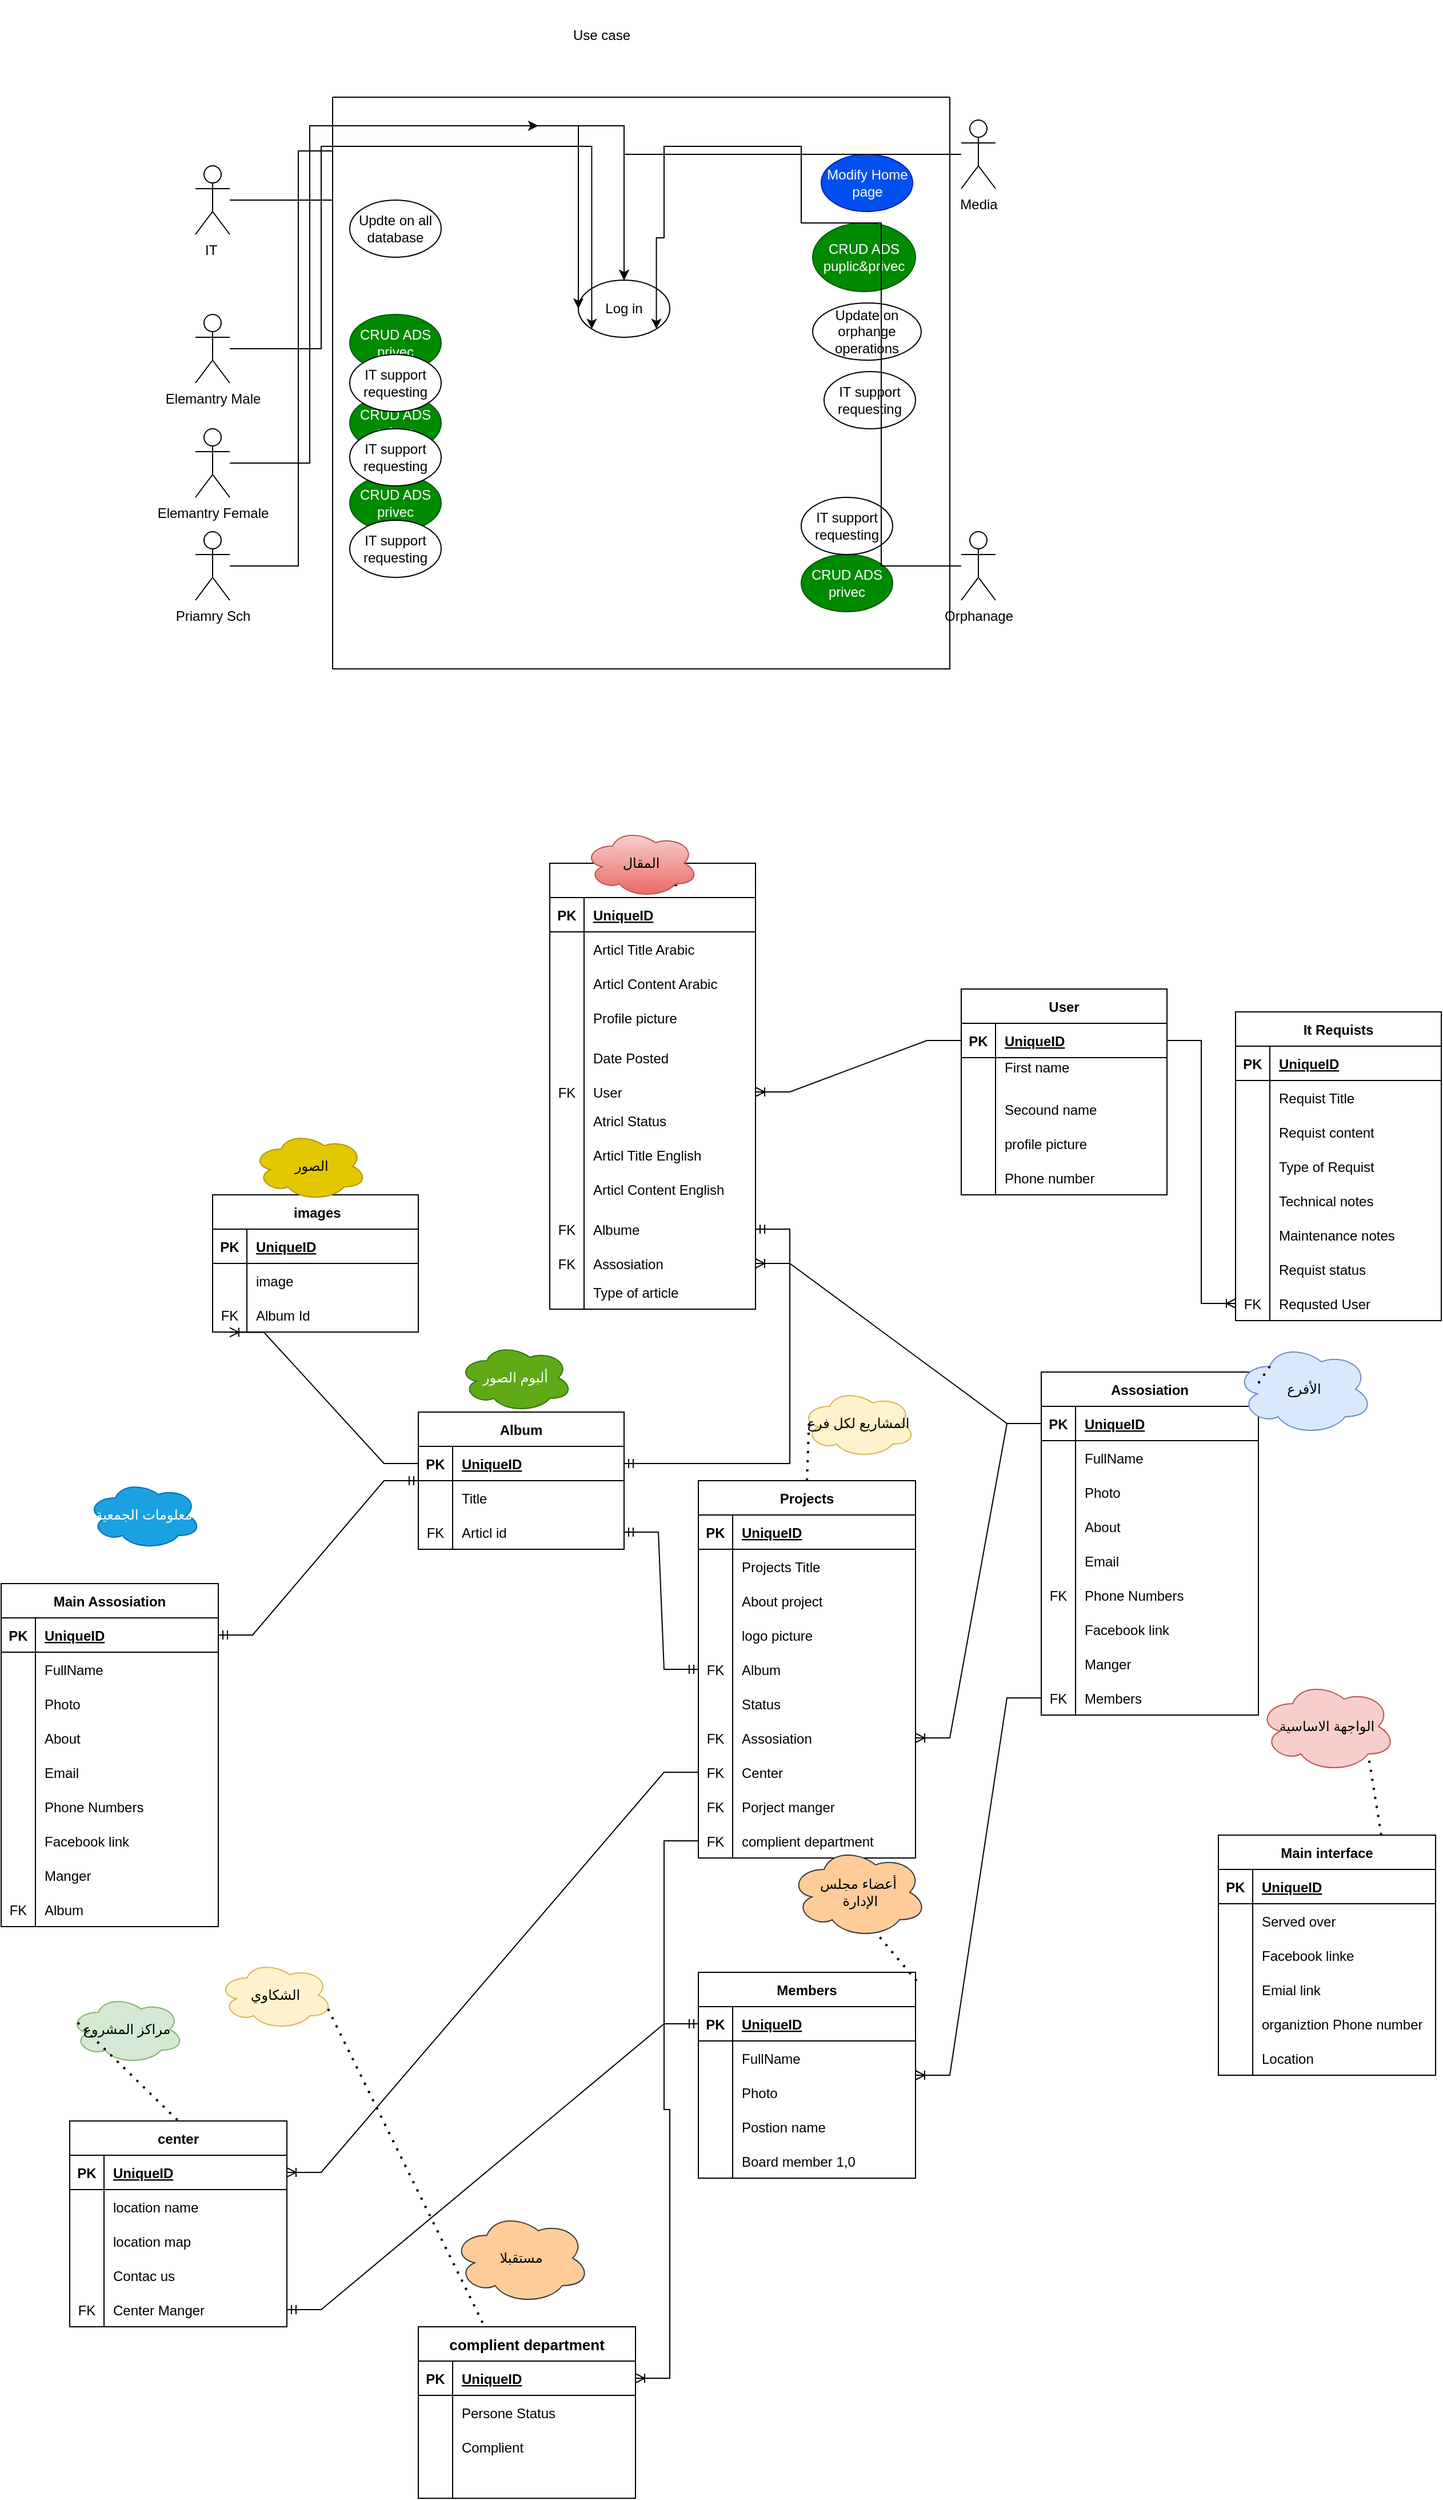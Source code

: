 <mxfile version="20.7.4" type="device"><diagram id="Nk4kiVj3cZBMuX7iADcl" name="Page-1"><mxGraphModel dx="2145" dy="758" grid="1" gridSize="10" guides="1" tooltips="1" connect="1" arrows="1" fold="1" page="1" pageScale="1" pageWidth="850" pageHeight="1100" math="0" shadow="0"><root><mxCell id="0"/><mxCell id="1" parent="0"/><mxCell id="tIgpsHf7xNXaaKIhiXj9-4" value="" style="swimlane;startSize=0;" parent="1" vertex="1"><mxGeometry x="170" y="120" width="540" height="500" as="geometry"/></mxCell><mxCell id="tIgpsHf7xNXaaKIhiXj9-18" value="Log in" style="ellipse;whiteSpace=wrap;html=1;" parent="tIgpsHf7xNXaaKIhiXj9-4" vertex="1"><mxGeometry x="215" y="160" width="80" height="50" as="geometry"/></mxCell><mxCell id="tIgpsHf7xNXaaKIhiXj9-25" value="Updte on all database" style="ellipse;whiteSpace=wrap;html=1;" parent="tIgpsHf7xNXaaKIhiXj9-4" vertex="1"><mxGeometry x="15" y="90" width="80" height="50" as="geometry"/></mxCell><mxCell id="tIgpsHf7xNXaaKIhiXj9-28" value="Modify Home page" style="ellipse;whiteSpace=wrap;html=1;fillColor=#0050ef;fontColor=#ffffff;strokeColor=#001DBC;" parent="tIgpsHf7xNXaaKIhiXj9-4" vertex="1"><mxGeometry x="427.5" y="50" width="80" height="50" as="geometry"/></mxCell><mxCell id="tIgpsHf7xNXaaKIhiXj9-27" value="CRUD ADS puplic&amp;amp;privec" style="ellipse;whiteSpace=wrap;html=1;fillColor=#008a00;fontColor=#ffffff;strokeColor=#005700;" parent="tIgpsHf7xNXaaKIhiXj9-4" vertex="1"><mxGeometry x="420" y="110" width="90" height="60" as="geometry"/></mxCell><mxCell id="tIgpsHf7xNXaaKIhiXj9-26" value="Update on orphange operations" style="ellipse;whiteSpace=wrap;html=1;" parent="tIgpsHf7xNXaaKIhiXj9-4" vertex="1"><mxGeometry x="420" y="180" width="95" height="50" as="geometry"/></mxCell><mxCell id="kM7Xh9Ovy5pF8rpUhFve-1" value="CRUD ADS&lt;br&gt;privec" style="ellipse;whiteSpace=wrap;html=1;fillColor=#008a00;fontColor=#ffffff;strokeColor=#005700;" parent="tIgpsHf7xNXaaKIhiXj9-4" vertex="1"><mxGeometry x="15" y="190" width="80" height="50" as="geometry"/></mxCell><mxCell id="kM7Xh9Ovy5pF8rpUhFve-2" value="CRUD ADS&lt;br style=&quot;border-color: var(--border-color);&quot;&gt;privec" style="ellipse;whiteSpace=wrap;html=1;fillColor=#008a00;fontColor=#ffffff;strokeColor=#005700;" parent="tIgpsHf7xNXaaKIhiXj9-4" vertex="1"><mxGeometry x="15" y="260" width="80" height="50" as="geometry"/></mxCell><mxCell id="kM7Xh9Ovy5pF8rpUhFve-3" value="CRUD ADS&lt;br style=&quot;border-color: var(--border-color);&quot;&gt;privec" style="ellipse;whiteSpace=wrap;html=1;fillColor=#008a00;fontColor=#ffffff;strokeColor=#005700;" parent="tIgpsHf7xNXaaKIhiXj9-4" vertex="1"><mxGeometry x="15" y="330" width="80" height="50" as="geometry"/></mxCell><mxCell id="kM7Xh9Ovy5pF8rpUhFve-4" value="CRUD ADS&lt;br style=&quot;border-color: var(--border-color);&quot;&gt;privec" style="ellipse;whiteSpace=wrap;html=1;fillColor=#008a00;fontColor=#ffffff;strokeColor=#005700;" parent="tIgpsHf7xNXaaKIhiXj9-4" vertex="1"><mxGeometry x="410" y="400" width="80" height="50" as="geometry"/></mxCell><mxCell id="XuWjMLty6E8YJKpp30Dk-2" value="IT support requesting" style="ellipse;whiteSpace=wrap;html=1;" parent="tIgpsHf7xNXaaKIhiXj9-4" vertex="1"><mxGeometry x="410" y="350" width="80" height="50" as="geometry"/></mxCell><mxCell id="XuWjMLty6E8YJKpp30Dk-3" value="IT support requesting" style="ellipse;whiteSpace=wrap;html=1;" parent="tIgpsHf7xNXaaKIhiXj9-4" vertex="1"><mxGeometry x="430" y="240" width="80" height="50" as="geometry"/></mxCell><mxCell id="XuWjMLty6E8YJKpp30Dk-5" value="IT support requesting" style="ellipse;whiteSpace=wrap;html=1;" parent="tIgpsHf7xNXaaKIhiXj9-4" vertex="1"><mxGeometry x="15" y="370" width="80" height="50" as="geometry"/></mxCell><mxCell id="XuWjMLty6E8YJKpp30Dk-6" value="IT support requesting" style="ellipse;whiteSpace=wrap;html=1;" parent="tIgpsHf7xNXaaKIhiXj9-4" vertex="1"><mxGeometry x="15" y="290" width="80" height="50" as="geometry"/></mxCell><mxCell id="XuWjMLty6E8YJKpp30Dk-7" value="IT support requesting" style="ellipse;whiteSpace=wrap;html=1;" parent="tIgpsHf7xNXaaKIhiXj9-4" vertex="1"><mxGeometry x="15" y="225" width="80" height="50" as="geometry"/></mxCell><mxCell id="tIgpsHf7xNXaaKIhiXj9-19" style="edgeStyle=orthogonalEdgeStyle;rounded=0;orthogonalLoop=1;jettySize=auto;html=1;" parent="1" source="tIgpsHf7xNXaaKIhiXj9-6" target="tIgpsHf7xNXaaKIhiXj9-18" edge="1"><mxGeometry relative="1" as="geometry"/></mxCell><mxCell id="tIgpsHf7xNXaaKIhiXj9-6" value="Media" style="shape=umlActor;verticalLabelPosition=bottom;verticalAlign=top;html=1;outlineConnect=0;" parent="1" vertex="1"><mxGeometry x="720" y="140" width="30" height="60" as="geometry"/></mxCell><mxCell id="tIgpsHf7xNXaaKIhiXj9-21" style="edgeStyle=orthogonalEdgeStyle;rounded=0;orthogonalLoop=1;jettySize=auto;html=1;entryX=0;entryY=0.5;entryDx=0;entryDy=0;" parent="1" source="tIgpsHf7xNXaaKIhiXj9-8" target="tIgpsHf7xNXaaKIhiXj9-18" edge="1"><mxGeometry relative="1" as="geometry"><Array as="points"><mxPoint x="170" y="210"/><mxPoint x="170" y="145"/></Array></mxGeometry></mxCell><mxCell id="tIgpsHf7xNXaaKIhiXj9-8" value="IT&amp;nbsp;" style="shape=umlActor;verticalLabelPosition=bottom;verticalAlign=top;html=1;outlineConnect=0;" parent="1" vertex="1"><mxGeometry x="50" y="180" width="30" height="60" as="geometry"/></mxCell><mxCell id="tIgpsHf7xNXaaKIhiXj9-22" style="edgeStyle=orthogonalEdgeStyle;rounded=0;orthogonalLoop=1;jettySize=auto;html=1;entryX=0;entryY=1;entryDx=0;entryDy=0;" parent="1" source="tIgpsHf7xNXaaKIhiXj9-9" target="tIgpsHf7xNXaaKIhiXj9-18" edge="1"><mxGeometry relative="1" as="geometry"><Array as="points"><mxPoint x="160" y="340"/><mxPoint x="160" y="163"/></Array></mxGeometry></mxCell><mxCell id="tIgpsHf7xNXaaKIhiXj9-9" value="Elemantry Male" style="shape=umlActor;verticalLabelPosition=bottom;verticalAlign=top;html=1;outlineConnect=0;" parent="1" vertex="1"><mxGeometry x="50" y="310" width="30" height="60" as="geometry"/></mxCell><mxCell id="tIgpsHf7xNXaaKIhiXj9-23" style="edgeStyle=orthogonalEdgeStyle;rounded=0;orthogonalLoop=1;jettySize=auto;html=1;" parent="1" source="tIgpsHf7xNXaaKIhiXj9-12" target="tIgpsHf7xNXaaKIhiXj9-18" edge="1"><mxGeometry relative="1" as="geometry"><Array as="points"><mxPoint x="150" y="440"/><mxPoint x="150" y="145"/></Array></mxGeometry></mxCell><mxCell id="tIgpsHf7xNXaaKIhiXj9-12" value="Elemantry Female" style="shape=umlActor;verticalLabelPosition=bottom;verticalAlign=top;html=1;outlineConnect=0;" parent="1" vertex="1"><mxGeometry x="50" y="410" width="30" height="60" as="geometry"/></mxCell><mxCell id="tIgpsHf7xNXaaKIhiXj9-24" style="edgeStyle=orthogonalEdgeStyle;rounded=0;orthogonalLoop=1;jettySize=auto;html=1;" parent="1" source="tIgpsHf7xNXaaKIhiXj9-13" edge="1"><mxGeometry relative="1" as="geometry"><mxPoint x="350" y="145" as="targetPoint"/><Array as="points"><mxPoint x="140" y="530"/><mxPoint x="140" y="167"/><mxPoint x="170" y="167"/><mxPoint x="170" y="145"/></Array></mxGeometry></mxCell><mxCell id="tIgpsHf7xNXaaKIhiXj9-13" value="Priamry Sch" style="shape=umlActor;verticalLabelPosition=bottom;verticalAlign=top;html=1;outlineConnect=0;" parent="1" vertex="1"><mxGeometry x="50" y="500" width="30" height="60" as="geometry"/></mxCell><mxCell id="tIgpsHf7xNXaaKIhiXj9-20" style="edgeStyle=orthogonalEdgeStyle;rounded=0;orthogonalLoop=1;jettySize=auto;html=1;entryX=1;entryY=1;entryDx=0;entryDy=0;" parent="1" source="tIgpsHf7xNXaaKIhiXj9-17" target="tIgpsHf7xNXaaKIhiXj9-18" edge="1"><mxGeometry relative="1" as="geometry"><Array as="points"><mxPoint x="650" y="530"/><mxPoint x="650" y="230"/><mxPoint x="580" y="230"/><mxPoint x="580" y="163"/><mxPoint x="460" y="163"/><mxPoint x="460" y="243"/></Array></mxGeometry></mxCell><mxCell id="tIgpsHf7xNXaaKIhiXj9-17" value="Orphanage" style="shape=umlActor;verticalLabelPosition=bottom;verticalAlign=top;html=1;outlineConnect=0;" parent="1" vertex="1"><mxGeometry x="720" y="500" width="30" height="60" as="geometry"/></mxCell><mxCell id="XuWjMLty6E8YJKpp30Dk-1" value="&lt;p style=&quot;line-height: 200%;&quot;&gt;Use case&lt;/p&gt;" style="text;html=1;align=center;verticalAlign=middle;resizable=0;points=[];autosize=1;strokeColor=none;fillColor=none;" parent="1" vertex="1"><mxGeometry x="370" y="35" width="70" height="60" as="geometry"/></mxCell><mxCell id="XuWjMLty6E8YJKpp30Dk-210" value="ARTICL" style="shape=table;startSize=30;container=1;collapsible=1;childLayout=tableLayout;fixedRows=1;rowLines=0;fontStyle=1;align=center;resizeLast=1;" parent="1" vertex="1"><mxGeometry x="360" y="790" width="180" height="390" as="geometry"/></mxCell><mxCell id="XuWjMLty6E8YJKpp30Dk-211" value="" style="shape=tableRow;horizontal=0;startSize=0;swimlaneHead=0;swimlaneBody=0;fillColor=none;collapsible=0;dropTarget=0;points=[[0,0.5],[1,0.5]];portConstraint=eastwest;top=0;left=0;right=0;bottom=1;" parent="XuWjMLty6E8YJKpp30Dk-210" vertex="1"><mxGeometry y="30" width="180" height="30" as="geometry"/></mxCell><mxCell id="XuWjMLty6E8YJKpp30Dk-212" value="PK" style="shape=partialRectangle;connectable=0;fillColor=none;top=0;left=0;bottom=0;right=0;fontStyle=1;overflow=hidden;" parent="XuWjMLty6E8YJKpp30Dk-211" vertex="1"><mxGeometry width="30" height="30" as="geometry"><mxRectangle width="30" height="30" as="alternateBounds"/></mxGeometry></mxCell><mxCell id="XuWjMLty6E8YJKpp30Dk-213" value="UniqueID" style="shape=partialRectangle;connectable=0;fillColor=none;top=0;left=0;bottom=0;right=0;align=left;spacingLeft=6;fontStyle=5;overflow=hidden;" parent="XuWjMLty6E8YJKpp30Dk-211" vertex="1"><mxGeometry x="30" width="150" height="30" as="geometry"><mxRectangle width="150" height="30" as="alternateBounds"/></mxGeometry></mxCell><mxCell id="XuWjMLty6E8YJKpp30Dk-214" value="" style="shape=tableRow;horizontal=0;startSize=0;swimlaneHead=0;swimlaneBody=0;fillColor=none;collapsible=0;dropTarget=0;points=[[0,0.5],[1,0.5]];portConstraint=eastwest;top=0;left=0;right=0;bottom=0;" parent="XuWjMLty6E8YJKpp30Dk-210" vertex="1"><mxGeometry y="60" width="180" height="30" as="geometry"/></mxCell><mxCell id="XuWjMLty6E8YJKpp30Dk-215" value="" style="shape=partialRectangle;connectable=0;fillColor=none;top=0;left=0;bottom=0;right=0;editable=1;overflow=hidden;" parent="XuWjMLty6E8YJKpp30Dk-214" vertex="1"><mxGeometry width="30" height="30" as="geometry"><mxRectangle width="30" height="30" as="alternateBounds"/></mxGeometry></mxCell><mxCell id="XuWjMLty6E8YJKpp30Dk-216" value="Articl Title Arabic" style="shape=partialRectangle;connectable=0;fillColor=none;top=0;left=0;bottom=0;right=0;align=left;spacingLeft=6;overflow=hidden;" parent="XuWjMLty6E8YJKpp30Dk-214" vertex="1"><mxGeometry x="30" width="150" height="30" as="geometry"><mxRectangle width="150" height="30" as="alternateBounds"/></mxGeometry></mxCell><mxCell id="XuWjMLty6E8YJKpp30Dk-217" value="" style="shape=tableRow;horizontal=0;startSize=0;swimlaneHead=0;swimlaneBody=0;fillColor=none;collapsible=0;dropTarget=0;points=[[0,0.5],[1,0.5]];portConstraint=eastwest;top=0;left=0;right=0;bottom=0;" parent="XuWjMLty6E8YJKpp30Dk-210" vertex="1"><mxGeometry y="90" width="180" height="30" as="geometry"/></mxCell><mxCell id="XuWjMLty6E8YJKpp30Dk-218" value="" style="shape=partialRectangle;connectable=0;fillColor=none;top=0;left=0;bottom=0;right=0;editable=1;overflow=hidden;" parent="XuWjMLty6E8YJKpp30Dk-217" vertex="1"><mxGeometry width="30" height="30" as="geometry"><mxRectangle width="30" height="30" as="alternateBounds"/></mxGeometry></mxCell><mxCell id="XuWjMLty6E8YJKpp30Dk-219" value="Articl Content Arabic" style="shape=partialRectangle;connectable=0;fillColor=none;top=0;left=0;bottom=0;right=0;align=left;spacingLeft=6;overflow=hidden;" parent="XuWjMLty6E8YJKpp30Dk-217" vertex="1"><mxGeometry x="30" width="150" height="30" as="geometry"><mxRectangle width="150" height="30" as="alternateBounds"/></mxGeometry></mxCell><mxCell id="bRkU8DSeXHAtkrbqM7zt-9" value="" style="shape=tableRow;horizontal=0;startSize=0;swimlaneHead=0;swimlaneBody=0;fillColor=none;collapsible=0;dropTarget=0;points=[[0,0.5],[1,0.5]];portConstraint=eastwest;top=0;left=0;right=0;bottom=0;" vertex="1" parent="XuWjMLty6E8YJKpp30Dk-210"><mxGeometry y="120" width="180" height="30" as="geometry"/></mxCell><mxCell id="bRkU8DSeXHAtkrbqM7zt-10" value="" style="shape=partialRectangle;connectable=0;fillColor=none;top=0;left=0;bottom=0;right=0;editable=1;overflow=hidden;" vertex="1" parent="bRkU8DSeXHAtkrbqM7zt-9"><mxGeometry width="30" height="30" as="geometry"><mxRectangle width="30" height="30" as="alternateBounds"/></mxGeometry></mxCell><mxCell id="bRkU8DSeXHAtkrbqM7zt-11" value="Profile picture" style="shape=partialRectangle;connectable=0;fillColor=none;top=0;left=0;bottom=0;right=0;align=left;spacingLeft=6;overflow=hidden;" vertex="1" parent="bRkU8DSeXHAtkrbqM7zt-9"><mxGeometry x="30" width="150" height="30" as="geometry"><mxRectangle width="150" height="30" as="alternateBounds"/></mxGeometry></mxCell><mxCell id="XuWjMLty6E8YJKpp30Dk-220" value="" style="shape=tableRow;horizontal=0;startSize=0;swimlaneHead=0;swimlaneBody=0;fillColor=none;collapsible=0;dropTarget=0;points=[[0,0.5],[1,0.5]];portConstraint=eastwest;top=0;left=0;right=0;bottom=0;" parent="XuWjMLty6E8YJKpp30Dk-210" vertex="1"><mxGeometry y="150" width="180" height="40" as="geometry"/></mxCell><mxCell id="XuWjMLty6E8YJKpp30Dk-221" value="" style="shape=partialRectangle;connectable=0;fillColor=none;top=0;left=0;bottom=0;right=0;editable=1;overflow=hidden;" parent="XuWjMLty6E8YJKpp30Dk-220" vertex="1"><mxGeometry width="30" height="40" as="geometry"><mxRectangle width="30" height="40" as="alternateBounds"/></mxGeometry></mxCell><mxCell id="XuWjMLty6E8YJKpp30Dk-222" value="Date Posted" style="shape=partialRectangle;connectable=0;fillColor=none;top=0;left=0;bottom=0;right=0;align=left;spacingLeft=6;overflow=hidden;" parent="XuWjMLty6E8YJKpp30Dk-220" vertex="1"><mxGeometry x="30" width="150" height="40" as="geometry"><mxRectangle width="150" height="40" as="alternateBounds"/></mxGeometry></mxCell><mxCell id="XuWjMLty6E8YJKpp30Dk-223" value="" style="shape=tableRow;horizontal=0;startSize=0;swimlaneHead=0;swimlaneBody=0;fillColor=none;collapsible=0;dropTarget=0;points=[[0,0.5],[1,0.5]];portConstraint=eastwest;top=0;left=0;right=0;bottom=0;" parent="XuWjMLty6E8YJKpp30Dk-210" vertex="1"><mxGeometry y="190" width="180" height="20" as="geometry"/></mxCell><mxCell id="XuWjMLty6E8YJKpp30Dk-224" value="FK" style="shape=partialRectangle;connectable=0;fillColor=none;top=0;left=0;bottom=0;right=0;editable=1;overflow=hidden;" parent="XuWjMLty6E8YJKpp30Dk-223" vertex="1"><mxGeometry width="30" height="20" as="geometry"><mxRectangle width="30" height="20" as="alternateBounds"/></mxGeometry></mxCell><mxCell id="XuWjMLty6E8YJKpp30Dk-225" value="User" style="shape=partialRectangle;connectable=0;fillColor=none;top=0;left=0;bottom=0;right=0;align=left;spacingLeft=6;overflow=hidden;" parent="XuWjMLty6E8YJKpp30Dk-223" vertex="1"><mxGeometry x="30" width="150" height="20" as="geometry"><mxRectangle width="150" height="20" as="alternateBounds"/></mxGeometry></mxCell><mxCell id="XuWjMLty6E8YJKpp30Dk-226" value="" style="shape=tableRow;horizontal=0;startSize=0;swimlaneHead=0;swimlaneBody=0;fillColor=none;collapsible=0;dropTarget=0;points=[[0,0.5],[1,0.5]];portConstraint=eastwest;top=0;left=0;right=0;bottom=0;" parent="XuWjMLty6E8YJKpp30Dk-210" vertex="1"><mxGeometry y="210" width="180" height="30" as="geometry"/></mxCell><mxCell id="XuWjMLty6E8YJKpp30Dk-227" value="" style="shape=partialRectangle;connectable=0;fillColor=none;top=0;left=0;bottom=0;right=0;editable=1;overflow=hidden;" parent="XuWjMLty6E8YJKpp30Dk-226" vertex="1"><mxGeometry width="30" height="30" as="geometry"><mxRectangle width="30" height="30" as="alternateBounds"/></mxGeometry></mxCell><mxCell id="XuWjMLty6E8YJKpp30Dk-228" value="Atricl Status" style="shape=partialRectangle;connectable=0;fillColor=none;top=0;left=0;bottom=0;right=0;align=left;spacingLeft=6;overflow=hidden;" parent="XuWjMLty6E8YJKpp30Dk-226" vertex="1"><mxGeometry x="30" width="150" height="30" as="geometry"><mxRectangle width="150" height="30" as="alternateBounds"/></mxGeometry></mxCell><mxCell id="FxhDcXTcEBj61WdKderT-4" value="" style="shape=tableRow;horizontal=0;startSize=0;swimlaneHead=0;swimlaneBody=0;fillColor=none;collapsible=0;dropTarget=0;points=[[0,0.5],[1,0.5]];portConstraint=eastwest;top=0;left=0;right=0;bottom=0;" parent="XuWjMLty6E8YJKpp30Dk-210" vertex="1"><mxGeometry y="240" width="180" height="30" as="geometry"/></mxCell><mxCell id="FxhDcXTcEBj61WdKderT-5" value="" style="shape=partialRectangle;connectable=0;fillColor=none;top=0;left=0;bottom=0;right=0;editable=1;overflow=hidden;" parent="FxhDcXTcEBj61WdKderT-4" vertex="1"><mxGeometry width="30" height="30" as="geometry"><mxRectangle width="30" height="30" as="alternateBounds"/></mxGeometry></mxCell><mxCell id="FxhDcXTcEBj61WdKderT-6" value="Articl Title English" style="shape=partialRectangle;connectable=0;fillColor=none;top=0;left=0;bottom=0;right=0;align=left;spacingLeft=6;overflow=hidden;" parent="FxhDcXTcEBj61WdKderT-4" vertex="1"><mxGeometry x="30" width="150" height="30" as="geometry"><mxRectangle width="150" height="30" as="alternateBounds"/></mxGeometry></mxCell><mxCell id="FxhDcXTcEBj61WdKderT-7" value="" style="shape=tableRow;horizontal=0;startSize=0;swimlaneHead=0;swimlaneBody=0;fillColor=none;collapsible=0;dropTarget=0;points=[[0,0.5],[1,0.5]];portConstraint=eastwest;top=0;left=0;right=0;bottom=0;" parent="XuWjMLty6E8YJKpp30Dk-210" vertex="1"><mxGeometry y="270" width="180" height="30" as="geometry"/></mxCell><mxCell id="FxhDcXTcEBj61WdKderT-8" value="" style="shape=partialRectangle;connectable=0;fillColor=none;top=0;left=0;bottom=0;right=0;editable=1;overflow=hidden;" parent="FxhDcXTcEBj61WdKderT-7" vertex="1"><mxGeometry width="30" height="30" as="geometry"><mxRectangle width="30" height="30" as="alternateBounds"/></mxGeometry></mxCell><mxCell id="FxhDcXTcEBj61WdKderT-9" value="Articl Content English" style="shape=partialRectangle;connectable=0;fillColor=none;top=0;left=0;bottom=0;right=0;align=left;spacingLeft=6;overflow=hidden;" parent="FxhDcXTcEBj61WdKderT-7" vertex="1"><mxGeometry x="30" width="150" height="30" as="geometry"><mxRectangle width="150" height="30" as="alternateBounds"/></mxGeometry></mxCell><mxCell id="FxhDcXTcEBj61WdKderT-40" value="" style="shape=tableRow;horizontal=0;startSize=0;swimlaneHead=0;swimlaneBody=0;fillColor=none;collapsible=0;dropTarget=0;points=[[0,0.5],[1,0.5]];portConstraint=eastwest;top=0;left=0;right=0;bottom=0;" parent="XuWjMLty6E8YJKpp30Dk-210" vertex="1"><mxGeometry y="300" width="180" height="40" as="geometry"/></mxCell><mxCell id="FxhDcXTcEBj61WdKderT-41" value="FK" style="shape=partialRectangle;connectable=0;fillColor=none;top=0;left=0;bottom=0;right=0;editable=1;overflow=hidden;" parent="FxhDcXTcEBj61WdKderT-40" vertex="1"><mxGeometry width="30" height="40" as="geometry"><mxRectangle width="30" height="40" as="alternateBounds"/></mxGeometry></mxCell><mxCell id="FxhDcXTcEBj61WdKderT-42" value="Albume" style="shape=partialRectangle;connectable=0;fillColor=none;top=0;left=0;bottom=0;right=0;align=left;spacingLeft=6;overflow=hidden;" parent="FxhDcXTcEBj61WdKderT-40" vertex="1"><mxGeometry x="30" width="150" height="40" as="geometry"><mxRectangle width="150" height="40" as="alternateBounds"/></mxGeometry></mxCell><mxCell id="FxhDcXTcEBj61WdKderT-383" value="" style="shape=tableRow;horizontal=0;startSize=0;swimlaneHead=0;swimlaneBody=0;fillColor=none;collapsible=0;dropTarget=0;points=[[0,0.5],[1,0.5]];portConstraint=eastwest;top=0;left=0;right=0;bottom=0;" parent="XuWjMLty6E8YJKpp30Dk-210" vertex="1"><mxGeometry y="340" width="180" height="20" as="geometry"/></mxCell><mxCell id="FxhDcXTcEBj61WdKderT-384" value="FK" style="shape=partialRectangle;connectable=0;fillColor=none;top=0;left=0;bottom=0;right=0;editable=1;overflow=hidden;" parent="FxhDcXTcEBj61WdKderT-383" vertex="1"><mxGeometry width="30" height="20" as="geometry"><mxRectangle width="30" height="20" as="alternateBounds"/></mxGeometry></mxCell><mxCell id="FxhDcXTcEBj61WdKderT-385" value="Assosiation" style="shape=partialRectangle;connectable=0;fillColor=none;top=0;left=0;bottom=0;right=0;align=left;spacingLeft=6;overflow=hidden;" parent="FxhDcXTcEBj61WdKderT-383" vertex="1"><mxGeometry x="30" width="150" height="20" as="geometry"><mxRectangle width="150" height="20" as="alternateBounds"/></mxGeometry></mxCell><mxCell id="bRkU8DSeXHAtkrbqM7zt-6" value="" style="shape=tableRow;horizontal=0;startSize=0;swimlaneHead=0;swimlaneBody=0;fillColor=none;collapsible=0;dropTarget=0;points=[[0,0.5],[1,0.5]];portConstraint=eastwest;top=0;left=0;right=0;bottom=0;" vertex="1" parent="XuWjMLty6E8YJKpp30Dk-210"><mxGeometry y="360" width="180" height="30" as="geometry"/></mxCell><mxCell id="bRkU8DSeXHAtkrbqM7zt-7" value="" style="shape=partialRectangle;connectable=0;fillColor=none;top=0;left=0;bottom=0;right=0;editable=1;overflow=hidden;" vertex="1" parent="bRkU8DSeXHAtkrbqM7zt-6"><mxGeometry width="30" height="30" as="geometry"><mxRectangle width="30" height="30" as="alternateBounds"/></mxGeometry></mxCell><mxCell id="bRkU8DSeXHAtkrbqM7zt-8" value="Type of article" style="shape=partialRectangle;connectable=0;fillColor=none;top=0;left=0;bottom=0;right=0;align=left;spacingLeft=6;overflow=hidden;" vertex="1" parent="bRkU8DSeXHAtkrbqM7zt-6"><mxGeometry x="30" width="150" height="30" as="geometry"><mxRectangle width="150" height="30" as="alternateBounds"/></mxGeometry></mxCell><mxCell id="XuWjMLty6E8YJKpp30Dk-256" value="User" style="shape=table;startSize=30;container=1;collapsible=1;childLayout=tableLayout;fixedRows=1;rowLines=0;fontStyle=1;align=center;resizeLast=1;" parent="1" vertex="1"><mxGeometry x="720" y="900" width="180" height="180" as="geometry"/></mxCell><mxCell id="XuWjMLty6E8YJKpp30Dk-257" value="" style="shape=tableRow;horizontal=0;startSize=0;swimlaneHead=0;swimlaneBody=0;fillColor=none;collapsible=0;dropTarget=0;points=[[0,0.5],[1,0.5]];portConstraint=eastwest;top=0;left=0;right=0;bottom=1;" parent="XuWjMLty6E8YJKpp30Dk-256" vertex="1"><mxGeometry y="30" width="180" height="30" as="geometry"/></mxCell><mxCell id="XuWjMLty6E8YJKpp30Dk-258" value="PK" style="shape=partialRectangle;connectable=0;fillColor=none;top=0;left=0;bottom=0;right=0;fontStyle=1;overflow=hidden;" parent="XuWjMLty6E8YJKpp30Dk-257" vertex="1"><mxGeometry width="30" height="30" as="geometry"><mxRectangle width="30" height="30" as="alternateBounds"/></mxGeometry></mxCell><mxCell id="XuWjMLty6E8YJKpp30Dk-259" value="UniqueID" style="shape=partialRectangle;connectable=0;fillColor=none;top=0;left=0;bottom=0;right=0;align=left;spacingLeft=6;fontStyle=5;overflow=hidden;" parent="XuWjMLty6E8YJKpp30Dk-257" vertex="1"><mxGeometry x="30" width="150" height="30" as="geometry"><mxRectangle width="150" height="30" as="alternateBounds"/></mxGeometry></mxCell><mxCell id="XuWjMLty6E8YJKpp30Dk-260" value="" style="shape=tableRow;horizontal=0;startSize=0;swimlaneHead=0;swimlaneBody=0;fillColor=none;collapsible=0;dropTarget=0;points=[[0,0.5],[1,0.5]];portConstraint=eastwest;top=0;left=0;right=0;bottom=0;" parent="XuWjMLty6E8YJKpp30Dk-256" vertex="1"><mxGeometry y="60" width="180" height="30" as="geometry"/></mxCell><mxCell id="XuWjMLty6E8YJKpp30Dk-261" value="" style="shape=partialRectangle;connectable=0;fillColor=none;top=0;left=0;bottom=0;right=0;editable=1;overflow=hidden;" parent="XuWjMLty6E8YJKpp30Dk-260" vertex="1"><mxGeometry width="30" height="30" as="geometry"><mxRectangle width="30" height="30" as="alternateBounds"/></mxGeometry></mxCell><mxCell id="XuWjMLty6E8YJKpp30Dk-262" value="First name    &#10;" style="shape=partialRectangle;connectable=0;fillColor=none;top=0;left=0;bottom=0;right=0;align=left;spacingLeft=6;overflow=hidden;" parent="XuWjMLty6E8YJKpp30Dk-260" vertex="1"><mxGeometry x="30" width="150" height="30" as="geometry"><mxRectangle width="150" height="30" as="alternateBounds"/></mxGeometry></mxCell><mxCell id="XuWjMLty6E8YJKpp30Dk-263" value="" style="shape=tableRow;horizontal=0;startSize=0;swimlaneHead=0;swimlaneBody=0;fillColor=none;collapsible=0;dropTarget=0;points=[[0,0.5],[1,0.5]];portConstraint=eastwest;top=0;left=0;right=0;bottom=0;" parent="XuWjMLty6E8YJKpp30Dk-256" vertex="1"><mxGeometry y="90" width="180" height="30" as="geometry"/></mxCell><mxCell id="XuWjMLty6E8YJKpp30Dk-264" value="" style="shape=partialRectangle;connectable=0;fillColor=none;top=0;left=0;bottom=0;right=0;editable=1;overflow=hidden;" parent="XuWjMLty6E8YJKpp30Dk-263" vertex="1"><mxGeometry width="30" height="30" as="geometry"><mxRectangle width="30" height="30" as="alternateBounds"/></mxGeometry></mxCell><mxCell id="XuWjMLty6E8YJKpp30Dk-265" value="Secound name" style="shape=partialRectangle;connectable=0;fillColor=none;top=0;left=0;bottom=0;right=0;align=left;spacingLeft=6;overflow=hidden;" parent="XuWjMLty6E8YJKpp30Dk-263" vertex="1"><mxGeometry x="30" width="150" height="30" as="geometry"><mxRectangle width="150" height="30" as="alternateBounds"/></mxGeometry></mxCell><mxCell id="XuWjMLty6E8YJKpp30Dk-266" value="" style="shape=tableRow;horizontal=0;startSize=0;swimlaneHead=0;swimlaneBody=0;fillColor=none;collapsible=0;dropTarget=0;points=[[0,0.5],[1,0.5]];portConstraint=eastwest;top=0;left=0;right=0;bottom=0;" parent="XuWjMLty6E8YJKpp30Dk-256" vertex="1"><mxGeometry y="120" width="180" height="30" as="geometry"/></mxCell><mxCell id="XuWjMLty6E8YJKpp30Dk-267" value="" style="shape=partialRectangle;connectable=0;fillColor=none;top=0;left=0;bottom=0;right=0;editable=1;overflow=hidden;" parent="XuWjMLty6E8YJKpp30Dk-266" vertex="1"><mxGeometry width="30" height="30" as="geometry"><mxRectangle width="30" height="30" as="alternateBounds"/></mxGeometry></mxCell><mxCell id="XuWjMLty6E8YJKpp30Dk-268" value="profile picture" style="shape=partialRectangle;connectable=0;fillColor=none;top=0;left=0;bottom=0;right=0;align=left;spacingLeft=6;overflow=hidden;" parent="XuWjMLty6E8YJKpp30Dk-266" vertex="1"><mxGeometry x="30" width="150" height="30" as="geometry"><mxRectangle width="150" height="30" as="alternateBounds"/></mxGeometry></mxCell><mxCell id="XuWjMLty6E8YJKpp30Dk-269" value="" style="shape=tableRow;horizontal=0;startSize=0;swimlaneHead=0;swimlaneBody=0;fillColor=none;collapsible=0;dropTarget=0;points=[[0,0.5],[1,0.5]];portConstraint=eastwest;top=0;left=0;right=0;bottom=0;" parent="XuWjMLty6E8YJKpp30Dk-256" vertex="1"><mxGeometry y="150" width="180" height="30" as="geometry"/></mxCell><mxCell id="XuWjMLty6E8YJKpp30Dk-270" value="" style="shape=partialRectangle;connectable=0;fillColor=none;top=0;left=0;bottom=0;right=0;editable=1;overflow=hidden;" parent="XuWjMLty6E8YJKpp30Dk-269" vertex="1"><mxGeometry width="30" height="30" as="geometry"><mxRectangle width="30" height="30" as="alternateBounds"/></mxGeometry></mxCell><mxCell id="XuWjMLty6E8YJKpp30Dk-271" value="Phone number" style="shape=partialRectangle;connectable=0;fillColor=none;top=0;left=0;bottom=0;right=0;align=left;spacingLeft=6;overflow=hidden;" parent="XuWjMLty6E8YJKpp30Dk-269" vertex="1"><mxGeometry x="30" width="150" height="30" as="geometry"><mxRectangle width="150" height="30" as="alternateBounds"/></mxGeometry></mxCell><mxCell id="XuWjMLty6E8YJKpp30Dk-283" value="" style="edgeStyle=entityRelationEdgeStyle;fontSize=12;html=1;endArrow=ERoneToMany;rounded=0;exitX=0;exitY=0.5;exitDx=0;exitDy=0;entryX=1;entryY=0.5;entryDx=0;entryDy=0;" parent="1" source="XuWjMLty6E8YJKpp30Dk-257" target="XuWjMLty6E8YJKpp30Dk-223" edge="1"><mxGeometry width="100" height="100" relative="1" as="geometry"><mxPoint x="630" y="990" as="sourcePoint"/><mxPoint x="730" y="890" as="targetPoint"/></mxGeometry></mxCell><mxCell id="XuWjMLty6E8YJKpp30Dk-314" value="" style="shape=tableRow;horizontal=0;startSize=0;swimlaneHead=0;swimlaneBody=0;fillColor=none;collapsible=0;dropTarget=0;points=[[0,0.5],[1,0.5]];portConstraint=eastwest;top=0;left=0;right=0;bottom=0;" parent="1" vertex="1"><mxGeometry x="440" y="1100" width="180" height="30" as="geometry"/></mxCell><mxCell id="GZGT-eHa0QcrDsSg7saV-1" value=" images" style="shape=table;startSize=30;container=1;collapsible=1;childLayout=tableLayout;fixedRows=1;rowLines=0;fontStyle=1;align=center;resizeLast=1;" parent="1" vertex="1"><mxGeometry x="65" y="1080" width="180" height="120" as="geometry"/></mxCell><mxCell id="GZGT-eHa0QcrDsSg7saV-2" value="" style="shape=tableRow;horizontal=0;startSize=0;swimlaneHead=0;swimlaneBody=0;fillColor=none;collapsible=0;dropTarget=0;points=[[0,0.5],[1,0.5]];portConstraint=eastwest;top=0;left=0;right=0;bottom=1;" parent="GZGT-eHa0QcrDsSg7saV-1" vertex="1"><mxGeometry y="30" width="180" height="30" as="geometry"/></mxCell><mxCell id="GZGT-eHa0QcrDsSg7saV-3" value="PK" style="shape=partialRectangle;connectable=0;fillColor=none;top=0;left=0;bottom=0;right=0;fontStyle=1;overflow=hidden;" parent="GZGT-eHa0QcrDsSg7saV-2" vertex="1"><mxGeometry width="30" height="30" as="geometry"><mxRectangle width="30" height="30" as="alternateBounds"/></mxGeometry></mxCell><mxCell id="GZGT-eHa0QcrDsSg7saV-4" value="UniqueID" style="shape=partialRectangle;connectable=0;fillColor=none;top=0;left=0;bottom=0;right=0;align=left;spacingLeft=6;fontStyle=5;overflow=hidden;" parent="GZGT-eHa0QcrDsSg7saV-2" vertex="1"><mxGeometry x="30" width="150" height="30" as="geometry"><mxRectangle width="150" height="30" as="alternateBounds"/></mxGeometry></mxCell><mxCell id="GZGT-eHa0QcrDsSg7saV-5" value="" style="shape=tableRow;horizontal=0;startSize=0;swimlaneHead=0;swimlaneBody=0;fillColor=none;collapsible=0;dropTarget=0;points=[[0,0.5],[1,0.5]];portConstraint=eastwest;top=0;left=0;right=0;bottom=0;" parent="GZGT-eHa0QcrDsSg7saV-1" vertex="1"><mxGeometry y="60" width="180" height="30" as="geometry"/></mxCell><mxCell id="GZGT-eHa0QcrDsSg7saV-6" value="" style="shape=partialRectangle;connectable=0;fillColor=none;top=0;left=0;bottom=0;right=0;editable=1;overflow=hidden;" parent="GZGT-eHa0QcrDsSg7saV-5" vertex="1"><mxGeometry width="30" height="30" as="geometry"><mxRectangle width="30" height="30" as="alternateBounds"/></mxGeometry></mxCell><mxCell id="GZGT-eHa0QcrDsSg7saV-7" value="image" style="shape=partialRectangle;connectable=0;fillColor=none;top=0;left=0;bottom=0;right=0;align=left;spacingLeft=6;overflow=hidden;" parent="GZGT-eHa0QcrDsSg7saV-5" vertex="1"><mxGeometry x="30" width="150" height="30" as="geometry"><mxRectangle width="150" height="30" as="alternateBounds"/></mxGeometry></mxCell><mxCell id="GZGT-eHa0QcrDsSg7saV-29" value="" style="shape=tableRow;horizontal=0;startSize=0;swimlaneHead=0;swimlaneBody=0;fillColor=none;collapsible=0;dropTarget=0;points=[[0,0.5],[1,0.5]];portConstraint=eastwest;top=0;left=0;right=0;bottom=0;" parent="GZGT-eHa0QcrDsSg7saV-1" vertex="1"><mxGeometry y="90" width="180" height="30" as="geometry"/></mxCell><mxCell id="GZGT-eHa0QcrDsSg7saV-30" value="FK" style="shape=partialRectangle;connectable=0;fillColor=none;top=0;left=0;bottom=0;right=0;editable=1;overflow=hidden;" parent="GZGT-eHa0QcrDsSg7saV-29" vertex="1"><mxGeometry width="30" height="30" as="geometry"><mxRectangle width="30" height="30" as="alternateBounds"/></mxGeometry></mxCell><mxCell id="GZGT-eHa0QcrDsSg7saV-31" value="Album Id" style="shape=partialRectangle;connectable=0;fillColor=none;top=0;left=0;bottom=0;right=0;align=left;spacingLeft=6;overflow=hidden;" parent="GZGT-eHa0QcrDsSg7saV-29" vertex="1"><mxGeometry x="30" width="150" height="30" as="geometry"><mxRectangle width="150" height="30" as="alternateBounds"/></mxGeometry></mxCell><mxCell id="GZGT-eHa0QcrDsSg7saV-9" value="" style="shape=tableRow;horizontal=0;startSize=0;swimlaneHead=0;swimlaneBody=0;fillColor=none;collapsible=0;dropTarget=0;points=[[0,0.5],[1,0.5]];portConstraint=eastwest;top=0;left=0;right=0;bottom=0;" parent="1" vertex="1"><mxGeometry x="170" y="1150" width="180" height="30" as="geometry"/></mxCell><mxCell id="GZGT-eHa0QcrDsSg7saV-10" value="" style="shape=partialRectangle;connectable=0;fillColor=none;top=0;left=0;bottom=0;right=0;editable=1;overflow=hidden;" parent="GZGT-eHa0QcrDsSg7saV-9" vertex="1"><mxGeometry width="30" height="30" as="geometry"><mxRectangle width="30" height="30" as="alternateBounds"/></mxGeometry></mxCell><mxCell id="GZGT-eHa0QcrDsSg7saV-32" value="It Requists" style="shape=table;startSize=30;container=1;collapsible=1;childLayout=tableLayout;fixedRows=1;rowLines=0;fontStyle=1;align=center;resizeLast=1;" parent="1" vertex="1"><mxGeometry x="960" y="920" width="180" height="270" as="geometry"/></mxCell><mxCell id="GZGT-eHa0QcrDsSg7saV-33" value="" style="shape=tableRow;horizontal=0;startSize=0;swimlaneHead=0;swimlaneBody=0;fillColor=none;collapsible=0;dropTarget=0;points=[[0,0.5],[1,0.5]];portConstraint=eastwest;top=0;left=0;right=0;bottom=1;" parent="GZGT-eHa0QcrDsSg7saV-32" vertex="1"><mxGeometry y="30" width="180" height="30" as="geometry"/></mxCell><mxCell id="GZGT-eHa0QcrDsSg7saV-34" value="PK" style="shape=partialRectangle;connectable=0;fillColor=none;top=0;left=0;bottom=0;right=0;fontStyle=1;overflow=hidden;" parent="GZGT-eHa0QcrDsSg7saV-33" vertex="1"><mxGeometry width="30" height="30" as="geometry"><mxRectangle width="30" height="30" as="alternateBounds"/></mxGeometry></mxCell><mxCell id="GZGT-eHa0QcrDsSg7saV-35" value="UniqueID" style="shape=partialRectangle;connectable=0;fillColor=none;top=0;left=0;bottom=0;right=0;align=left;spacingLeft=6;fontStyle=5;overflow=hidden;" parent="GZGT-eHa0QcrDsSg7saV-33" vertex="1"><mxGeometry x="30" width="150" height="30" as="geometry"><mxRectangle width="150" height="30" as="alternateBounds"/></mxGeometry></mxCell><mxCell id="GZGT-eHa0QcrDsSg7saV-36" value="" style="shape=tableRow;horizontal=0;startSize=0;swimlaneHead=0;swimlaneBody=0;fillColor=none;collapsible=0;dropTarget=0;points=[[0,0.5],[1,0.5]];portConstraint=eastwest;top=0;left=0;right=0;bottom=0;" parent="GZGT-eHa0QcrDsSg7saV-32" vertex="1"><mxGeometry y="60" width="180" height="30" as="geometry"/></mxCell><mxCell id="GZGT-eHa0QcrDsSg7saV-37" value="" style="shape=partialRectangle;connectable=0;fillColor=none;top=0;left=0;bottom=0;right=0;editable=1;overflow=hidden;" parent="GZGT-eHa0QcrDsSg7saV-36" vertex="1"><mxGeometry width="30" height="30" as="geometry"><mxRectangle width="30" height="30" as="alternateBounds"/></mxGeometry></mxCell><mxCell id="GZGT-eHa0QcrDsSg7saV-38" value="Requist Title" style="shape=partialRectangle;connectable=0;fillColor=none;top=0;left=0;bottom=0;right=0;align=left;spacingLeft=6;overflow=hidden;" parent="GZGT-eHa0QcrDsSg7saV-36" vertex="1"><mxGeometry x="30" width="150" height="30" as="geometry"><mxRectangle width="150" height="30" as="alternateBounds"/></mxGeometry></mxCell><mxCell id="GZGT-eHa0QcrDsSg7saV-39" value="" style="shape=tableRow;horizontal=0;startSize=0;swimlaneHead=0;swimlaneBody=0;fillColor=none;collapsible=0;dropTarget=0;points=[[0,0.5],[1,0.5]];portConstraint=eastwest;top=0;left=0;right=0;bottom=0;" parent="GZGT-eHa0QcrDsSg7saV-32" vertex="1"><mxGeometry y="90" width="180" height="30" as="geometry"/></mxCell><mxCell id="GZGT-eHa0QcrDsSg7saV-40" value="" style="shape=partialRectangle;connectable=0;fillColor=none;top=0;left=0;bottom=0;right=0;editable=1;overflow=hidden;" parent="GZGT-eHa0QcrDsSg7saV-39" vertex="1"><mxGeometry width="30" height="30" as="geometry"><mxRectangle width="30" height="30" as="alternateBounds"/></mxGeometry></mxCell><mxCell id="GZGT-eHa0QcrDsSg7saV-41" value="Requist content" style="shape=partialRectangle;connectable=0;fillColor=none;top=0;left=0;bottom=0;right=0;align=left;spacingLeft=6;overflow=hidden;" parent="GZGT-eHa0QcrDsSg7saV-39" vertex="1"><mxGeometry x="30" width="150" height="30" as="geometry"><mxRectangle width="150" height="30" as="alternateBounds"/></mxGeometry></mxCell><mxCell id="GZGT-eHa0QcrDsSg7saV-42" value="" style="shape=tableRow;horizontal=0;startSize=0;swimlaneHead=0;swimlaneBody=0;fillColor=none;collapsible=0;dropTarget=0;points=[[0,0.5],[1,0.5]];portConstraint=eastwest;top=0;left=0;right=0;bottom=0;" parent="GZGT-eHa0QcrDsSg7saV-32" vertex="1"><mxGeometry y="120" width="180" height="30" as="geometry"/></mxCell><mxCell id="GZGT-eHa0QcrDsSg7saV-43" value="" style="shape=partialRectangle;connectable=0;fillColor=none;top=0;left=0;bottom=0;right=0;editable=1;overflow=hidden;" parent="GZGT-eHa0QcrDsSg7saV-42" vertex="1"><mxGeometry width="30" height="30" as="geometry"><mxRectangle width="30" height="30" as="alternateBounds"/></mxGeometry></mxCell><mxCell id="GZGT-eHa0QcrDsSg7saV-44" value="Type of Requist" style="shape=partialRectangle;connectable=0;fillColor=none;top=0;left=0;bottom=0;right=0;align=left;spacingLeft=6;overflow=hidden;" parent="GZGT-eHa0QcrDsSg7saV-42" vertex="1"><mxGeometry x="30" width="150" height="30" as="geometry"><mxRectangle width="150" height="30" as="alternateBounds"/></mxGeometry></mxCell><mxCell id="GZGT-eHa0QcrDsSg7saV-45" value="" style="shape=tableRow;horizontal=0;startSize=0;swimlaneHead=0;swimlaneBody=0;fillColor=none;collapsible=0;dropTarget=0;points=[[0,0.5],[1,0.5]];portConstraint=eastwest;top=0;left=0;right=0;bottom=0;" parent="GZGT-eHa0QcrDsSg7saV-32" vertex="1"><mxGeometry y="150" width="180" height="30" as="geometry"/></mxCell><mxCell id="GZGT-eHa0QcrDsSg7saV-46" value="" style="shape=partialRectangle;connectable=0;fillColor=none;top=0;left=0;bottom=0;right=0;editable=1;overflow=hidden;" parent="GZGT-eHa0QcrDsSg7saV-45" vertex="1"><mxGeometry width="30" height="30" as="geometry"><mxRectangle width="30" height="30" as="alternateBounds"/></mxGeometry></mxCell><mxCell id="GZGT-eHa0QcrDsSg7saV-47" value="Technical notes" style="shape=partialRectangle;connectable=0;fillColor=none;top=0;left=0;bottom=0;right=0;align=left;spacingLeft=6;overflow=hidden;" parent="GZGT-eHa0QcrDsSg7saV-45" vertex="1"><mxGeometry x="30" width="150" height="30" as="geometry"><mxRectangle width="150" height="30" as="alternateBounds"/></mxGeometry></mxCell><mxCell id="GZGT-eHa0QcrDsSg7saV-48" value="" style="shape=tableRow;horizontal=0;startSize=0;swimlaneHead=0;swimlaneBody=0;fillColor=none;collapsible=0;dropTarget=0;points=[[0,0.5],[1,0.5]];portConstraint=eastwest;top=0;left=0;right=0;bottom=0;" parent="GZGT-eHa0QcrDsSg7saV-32" vertex="1"><mxGeometry y="180" width="180" height="30" as="geometry"/></mxCell><mxCell id="GZGT-eHa0QcrDsSg7saV-49" value="" style="shape=partialRectangle;connectable=0;fillColor=none;top=0;left=0;bottom=0;right=0;editable=1;overflow=hidden;" parent="GZGT-eHa0QcrDsSg7saV-48" vertex="1"><mxGeometry width="30" height="30" as="geometry"><mxRectangle width="30" height="30" as="alternateBounds"/></mxGeometry></mxCell><mxCell id="GZGT-eHa0QcrDsSg7saV-50" value="Maintenance notes" style="shape=partialRectangle;connectable=0;fillColor=none;top=0;left=0;bottom=0;right=0;align=left;spacingLeft=6;overflow=hidden;" parent="GZGT-eHa0QcrDsSg7saV-48" vertex="1"><mxGeometry x="30" width="150" height="30" as="geometry"><mxRectangle width="150" height="30" as="alternateBounds"/></mxGeometry></mxCell><mxCell id="GZGT-eHa0QcrDsSg7saV-51" value="" style="shape=tableRow;horizontal=0;startSize=0;swimlaneHead=0;swimlaneBody=0;fillColor=none;collapsible=0;dropTarget=0;points=[[0,0.5],[1,0.5]];portConstraint=eastwest;top=0;left=0;right=0;bottom=0;" parent="GZGT-eHa0QcrDsSg7saV-32" vertex="1"><mxGeometry y="210" width="180" height="30" as="geometry"/></mxCell><mxCell id="GZGT-eHa0QcrDsSg7saV-52" value="" style="shape=partialRectangle;connectable=0;fillColor=none;top=0;left=0;bottom=0;right=0;editable=1;overflow=hidden;" parent="GZGT-eHa0QcrDsSg7saV-51" vertex="1"><mxGeometry width="30" height="30" as="geometry"><mxRectangle width="30" height="30" as="alternateBounds"/></mxGeometry></mxCell><mxCell id="GZGT-eHa0QcrDsSg7saV-53" value="Requist status" style="shape=partialRectangle;connectable=0;fillColor=none;top=0;left=0;bottom=0;right=0;align=left;spacingLeft=6;overflow=hidden;" parent="GZGT-eHa0QcrDsSg7saV-51" vertex="1"><mxGeometry x="30" width="150" height="30" as="geometry"><mxRectangle width="150" height="30" as="alternateBounds"/></mxGeometry></mxCell><mxCell id="GZGT-eHa0QcrDsSg7saV-54" value="" style="shape=tableRow;horizontal=0;startSize=0;swimlaneHead=0;swimlaneBody=0;fillColor=none;collapsible=0;dropTarget=0;points=[[0,0.5],[1,0.5]];portConstraint=eastwest;top=0;left=0;right=0;bottom=0;" parent="GZGT-eHa0QcrDsSg7saV-32" vertex="1"><mxGeometry y="240" width="180" height="30" as="geometry"/></mxCell><mxCell id="GZGT-eHa0QcrDsSg7saV-55" value="FK" style="shape=partialRectangle;connectable=0;fillColor=none;top=0;left=0;bottom=0;right=0;editable=1;overflow=hidden;" parent="GZGT-eHa0QcrDsSg7saV-54" vertex="1"><mxGeometry width="30" height="30" as="geometry"><mxRectangle width="30" height="30" as="alternateBounds"/></mxGeometry></mxCell><mxCell id="GZGT-eHa0QcrDsSg7saV-56" value="Requsted User" style="shape=partialRectangle;connectable=0;fillColor=none;top=0;left=0;bottom=0;right=0;align=left;spacingLeft=6;overflow=hidden;" parent="GZGT-eHa0QcrDsSg7saV-54" vertex="1"><mxGeometry x="30" width="150" height="30" as="geometry"><mxRectangle width="150" height="30" as="alternateBounds"/></mxGeometry></mxCell><mxCell id="GZGT-eHa0QcrDsSg7saV-57" value="" style="edgeStyle=entityRelationEdgeStyle;fontSize=12;html=1;endArrow=ERoneToMany;rounded=0;entryX=0;entryY=0.5;entryDx=0;entryDy=0;" parent="1" source="XuWjMLty6E8YJKpp30Dk-257" target="GZGT-eHa0QcrDsSg7saV-54" edge="1"><mxGeometry width="100" height="100" relative="1" as="geometry"><mxPoint x="640" y="900" as="sourcePoint"/><mxPoint x="630" y="1360" as="targetPoint"/></mxGeometry></mxCell><mxCell id="FxhDcXTcEBj61WdKderT-13" value="Album" style="shape=table;startSize=30;container=1;collapsible=1;childLayout=tableLayout;fixedRows=1;rowLines=0;fontStyle=1;align=center;resizeLast=1;" parent="1" vertex="1"><mxGeometry x="245" y="1270" width="180" height="120" as="geometry"/></mxCell><mxCell id="FxhDcXTcEBj61WdKderT-14" value="" style="shape=tableRow;horizontal=0;startSize=0;swimlaneHead=0;swimlaneBody=0;fillColor=none;collapsible=0;dropTarget=0;points=[[0,0.5],[1,0.5]];portConstraint=eastwest;top=0;left=0;right=0;bottom=1;" parent="FxhDcXTcEBj61WdKderT-13" vertex="1"><mxGeometry y="30" width="180" height="30" as="geometry"/></mxCell><mxCell id="FxhDcXTcEBj61WdKderT-15" value="PK" style="shape=partialRectangle;connectable=0;fillColor=none;top=0;left=0;bottom=0;right=0;fontStyle=1;overflow=hidden;" parent="FxhDcXTcEBj61WdKderT-14" vertex="1"><mxGeometry width="30" height="30" as="geometry"><mxRectangle width="30" height="30" as="alternateBounds"/></mxGeometry></mxCell><mxCell id="FxhDcXTcEBj61WdKderT-16" value="UniqueID" style="shape=partialRectangle;connectable=0;fillColor=none;top=0;left=0;bottom=0;right=0;align=left;spacingLeft=6;fontStyle=5;overflow=hidden;" parent="FxhDcXTcEBj61WdKderT-14" vertex="1"><mxGeometry x="30" width="150" height="30" as="geometry"><mxRectangle width="150" height="30" as="alternateBounds"/></mxGeometry></mxCell><mxCell id="FxhDcXTcEBj61WdKderT-20" value="" style="shape=tableRow;horizontal=0;startSize=0;swimlaneHead=0;swimlaneBody=0;fillColor=none;collapsible=0;dropTarget=0;points=[[0,0.5],[1,0.5]];portConstraint=eastwest;top=0;left=0;right=0;bottom=0;" parent="FxhDcXTcEBj61WdKderT-13" vertex="1"><mxGeometry y="60" width="180" height="30" as="geometry"/></mxCell><mxCell id="FxhDcXTcEBj61WdKderT-21" value="" style="shape=partialRectangle;connectable=0;fillColor=none;top=0;left=0;bottom=0;right=0;editable=1;overflow=hidden;" parent="FxhDcXTcEBj61WdKderT-20" vertex="1"><mxGeometry width="30" height="30" as="geometry"><mxRectangle width="30" height="30" as="alternateBounds"/></mxGeometry></mxCell><mxCell id="FxhDcXTcEBj61WdKderT-22" value="Title" style="shape=partialRectangle;connectable=0;fillColor=none;top=0;left=0;bottom=0;right=0;align=left;spacingLeft=6;overflow=hidden;" parent="FxhDcXTcEBj61WdKderT-20" vertex="1"><mxGeometry x="30" width="150" height="30" as="geometry"><mxRectangle width="150" height="30" as="alternateBounds"/></mxGeometry></mxCell><mxCell id="FxhDcXTcEBj61WdKderT-36" value="" style="shape=tableRow;horizontal=0;startSize=0;swimlaneHead=0;swimlaneBody=0;fillColor=none;collapsible=0;dropTarget=0;points=[[0,0.5],[1,0.5]];portConstraint=eastwest;top=0;left=0;right=0;bottom=0;" parent="FxhDcXTcEBj61WdKderT-13" vertex="1"><mxGeometry y="90" width="180" height="30" as="geometry"/></mxCell><mxCell id="FxhDcXTcEBj61WdKderT-37" value="FK" style="shape=partialRectangle;connectable=0;fillColor=none;top=0;left=0;bottom=0;right=0;editable=1;overflow=hidden;" parent="FxhDcXTcEBj61WdKderT-36" vertex="1"><mxGeometry width="30" height="30" as="geometry"><mxRectangle width="30" height="30" as="alternateBounds"/></mxGeometry></mxCell><mxCell id="FxhDcXTcEBj61WdKderT-38" value="Articl id" style="shape=partialRectangle;connectable=0;fillColor=none;top=0;left=0;bottom=0;right=0;align=left;spacingLeft=6;overflow=hidden;" parent="FxhDcXTcEBj61WdKderT-36" vertex="1"><mxGeometry x="30" width="150" height="30" as="geometry"><mxRectangle width="150" height="30" as="alternateBounds"/></mxGeometry></mxCell><mxCell id="FxhDcXTcEBj61WdKderT-39" value="" style="edgeStyle=entityRelationEdgeStyle;fontSize=12;html=1;endArrow=ERoneToMany;rounded=0;entryX=0.083;entryY=1.008;entryDx=0;entryDy=0;entryPerimeter=0;" parent="1" source="FxhDcXTcEBj61WdKderT-14" target="GZGT-eHa0QcrDsSg7saV-29" edge="1"><mxGeometry width="100" height="100" relative="1" as="geometry"><mxPoint x="180" y="1350" as="sourcePoint"/><mxPoint x="280" y="1250" as="targetPoint"/></mxGeometry></mxCell><mxCell id="FxhDcXTcEBj61WdKderT-43" value="" style="edgeStyle=entityRelationEdgeStyle;fontSize=12;html=1;endArrow=ERmandOne;startArrow=ERmandOne;rounded=0;exitX=1;exitY=0.5;exitDx=0;exitDy=0;" parent="1" source="FxhDcXTcEBj61WdKderT-14" target="FxhDcXTcEBj61WdKderT-40" edge="1"><mxGeometry width="100" height="100" relative="1" as="geometry"><mxPoint x="570" y="1350" as="sourcePoint"/><mxPoint x="670" y="1250" as="targetPoint"/></mxGeometry></mxCell><mxCell id="FxhDcXTcEBj61WdKderT-44" value="Main interface" style="shape=table;startSize=30;container=1;collapsible=1;childLayout=tableLayout;fixedRows=1;rowLines=0;fontStyle=1;align=center;resizeLast=1;" parent="1" vertex="1"><mxGeometry x="945" y="1640" width="190" height="210" as="geometry"/></mxCell><mxCell id="FxhDcXTcEBj61WdKderT-45" value="" style="shape=tableRow;horizontal=0;startSize=0;swimlaneHead=0;swimlaneBody=0;fillColor=none;collapsible=0;dropTarget=0;points=[[0,0.5],[1,0.5]];portConstraint=eastwest;top=0;left=0;right=0;bottom=1;" parent="FxhDcXTcEBj61WdKderT-44" vertex="1"><mxGeometry y="30" width="190" height="30" as="geometry"/></mxCell><mxCell id="FxhDcXTcEBj61WdKderT-46" value="PK" style="shape=partialRectangle;connectable=0;fillColor=none;top=0;left=0;bottom=0;right=0;fontStyle=1;overflow=hidden;" parent="FxhDcXTcEBj61WdKderT-45" vertex="1"><mxGeometry width="30" height="30" as="geometry"><mxRectangle width="30" height="30" as="alternateBounds"/></mxGeometry></mxCell><mxCell id="FxhDcXTcEBj61WdKderT-47" value="UniqueID" style="shape=partialRectangle;connectable=0;fillColor=none;top=0;left=0;bottom=0;right=0;align=left;spacingLeft=6;fontStyle=5;overflow=hidden;" parent="FxhDcXTcEBj61WdKderT-45" vertex="1"><mxGeometry x="30" width="160" height="30" as="geometry"><mxRectangle width="160" height="30" as="alternateBounds"/></mxGeometry></mxCell><mxCell id="FxhDcXTcEBj61WdKderT-48" value="" style="shape=tableRow;horizontal=0;startSize=0;swimlaneHead=0;swimlaneBody=0;fillColor=none;collapsible=0;dropTarget=0;points=[[0,0.5],[1,0.5]];portConstraint=eastwest;top=0;left=0;right=0;bottom=0;" parent="FxhDcXTcEBj61WdKderT-44" vertex="1"><mxGeometry y="60" width="190" height="30" as="geometry"/></mxCell><mxCell id="FxhDcXTcEBj61WdKderT-49" value="" style="shape=partialRectangle;connectable=0;fillColor=none;top=0;left=0;bottom=0;right=0;editable=1;overflow=hidden;" parent="FxhDcXTcEBj61WdKderT-48" vertex="1"><mxGeometry width="30" height="30" as="geometry"><mxRectangle width="30" height="30" as="alternateBounds"/></mxGeometry></mxCell><mxCell id="FxhDcXTcEBj61WdKderT-50" value="Served over" style="shape=partialRectangle;connectable=0;fillColor=none;top=0;left=0;bottom=0;right=0;align=left;spacingLeft=6;overflow=hidden;" parent="FxhDcXTcEBj61WdKderT-48" vertex="1"><mxGeometry x="30" width="160" height="30" as="geometry"><mxRectangle width="160" height="30" as="alternateBounds"/></mxGeometry></mxCell><mxCell id="FxhDcXTcEBj61WdKderT-51" value="" style="shape=tableRow;horizontal=0;startSize=0;swimlaneHead=0;swimlaneBody=0;fillColor=none;collapsible=0;dropTarget=0;points=[[0,0.5],[1,0.5]];portConstraint=eastwest;top=0;left=0;right=0;bottom=0;" parent="FxhDcXTcEBj61WdKderT-44" vertex="1"><mxGeometry y="90" width="190" height="30" as="geometry"/></mxCell><mxCell id="FxhDcXTcEBj61WdKderT-52" value="" style="shape=partialRectangle;connectable=0;fillColor=none;top=0;left=0;bottom=0;right=0;editable=1;overflow=hidden;" parent="FxhDcXTcEBj61WdKderT-51" vertex="1"><mxGeometry width="30" height="30" as="geometry"><mxRectangle width="30" height="30" as="alternateBounds"/></mxGeometry></mxCell><mxCell id="FxhDcXTcEBj61WdKderT-53" value="Facebook linke" style="shape=partialRectangle;connectable=0;fillColor=none;top=0;left=0;bottom=0;right=0;align=left;spacingLeft=6;overflow=hidden;" parent="FxhDcXTcEBj61WdKderT-51" vertex="1"><mxGeometry x="30" width="160" height="30" as="geometry"><mxRectangle width="160" height="30" as="alternateBounds"/></mxGeometry></mxCell><mxCell id="FxhDcXTcEBj61WdKderT-54" value="" style="shape=tableRow;horizontal=0;startSize=0;swimlaneHead=0;swimlaneBody=0;fillColor=none;collapsible=0;dropTarget=0;points=[[0,0.5],[1,0.5]];portConstraint=eastwest;top=0;left=0;right=0;bottom=0;" parent="FxhDcXTcEBj61WdKderT-44" vertex="1"><mxGeometry y="120" width="190" height="30" as="geometry"/></mxCell><mxCell id="FxhDcXTcEBj61WdKderT-55" value="" style="shape=partialRectangle;connectable=0;fillColor=none;top=0;left=0;bottom=0;right=0;editable=1;overflow=hidden;" parent="FxhDcXTcEBj61WdKderT-54" vertex="1"><mxGeometry width="30" height="30" as="geometry"><mxRectangle width="30" height="30" as="alternateBounds"/></mxGeometry></mxCell><mxCell id="FxhDcXTcEBj61WdKderT-56" value="Emial link" style="shape=partialRectangle;connectable=0;fillColor=none;top=0;left=0;bottom=0;right=0;align=left;spacingLeft=6;overflow=hidden;" parent="FxhDcXTcEBj61WdKderT-54" vertex="1"><mxGeometry x="30" width="160" height="30" as="geometry"><mxRectangle width="160" height="30" as="alternateBounds"/></mxGeometry></mxCell><mxCell id="FxhDcXTcEBj61WdKderT-57" value="" style="shape=tableRow;horizontal=0;startSize=0;swimlaneHead=0;swimlaneBody=0;fillColor=none;collapsible=0;dropTarget=0;points=[[0,0.5],[1,0.5]];portConstraint=eastwest;top=0;left=0;right=0;bottom=0;" parent="FxhDcXTcEBj61WdKderT-44" vertex="1"><mxGeometry y="150" width="190" height="30" as="geometry"/></mxCell><mxCell id="FxhDcXTcEBj61WdKderT-58" value="" style="shape=partialRectangle;connectable=0;fillColor=none;top=0;left=0;bottom=0;right=0;editable=1;overflow=hidden;" parent="FxhDcXTcEBj61WdKderT-57" vertex="1"><mxGeometry width="30" height="30" as="geometry"><mxRectangle width="30" height="30" as="alternateBounds"/></mxGeometry></mxCell><mxCell id="FxhDcXTcEBj61WdKderT-59" value="organiztion Phone number" style="shape=partialRectangle;connectable=0;fillColor=none;top=0;left=0;bottom=0;right=0;align=left;spacingLeft=6;overflow=hidden;" parent="FxhDcXTcEBj61WdKderT-57" vertex="1"><mxGeometry x="30" width="160" height="30" as="geometry"><mxRectangle width="160" height="30" as="alternateBounds"/></mxGeometry></mxCell><mxCell id="FxhDcXTcEBj61WdKderT-100" value="" style="shape=tableRow;horizontal=0;startSize=0;swimlaneHead=0;swimlaneBody=0;fillColor=none;collapsible=0;dropTarget=0;points=[[0,0.5],[1,0.5]];portConstraint=eastwest;top=0;left=0;right=0;bottom=0;" parent="FxhDcXTcEBj61WdKderT-44" vertex="1"><mxGeometry y="180" width="190" height="30" as="geometry"/></mxCell><mxCell id="FxhDcXTcEBj61WdKderT-101" value="" style="shape=partialRectangle;connectable=0;fillColor=none;top=0;left=0;bottom=0;right=0;editable=1;overflow=hidden;" parent="FxhDcXTcEBj61WdKderT-100" vertex="1"><mxGeometry width="30" height="30" as="geometry"><mxRectangle width="30" height="30" as="alternateBounds"/></mxGeometry></mxCell><mxCell id="FxhDcXTcEBj61WdKderT-102" value="Location" style="shape=partialRectangle;connectable=0;fillColor=none;top=0;left=0;bottom=0;right=0;align=left;spacingLeft=6;overflow=hidden;" parent="FxhDcXTcEBj61WdKderT-100" vertex="1"><mxGeometry x="30" width="160" height="30" as="geometry"><mxRectangle width="160" height="30" as="alternateBounds"/></mxGeometry></mxCell><mxCell id="FxhDcXTcEBj61WdKderT-187" value="Members" style="shape=table;startSize=30;container=1;collapsible=1;childLayout=tableLayout;fixedRows=1;rowLines=0;fontStyle=1;align=center;resizeLast=1;" parent="1" vertex="1"><mxGeometry x="490" y="1760" width="190" height="180" as="geometry"/></mxCell><mxCell id="FxhDcXTcEBj61WdKderT-188" value="" style="shape=tableRow;horizontal=0;startSize=0;swimlaneHead=0;swimlaneBody=0;fillColor=none;collapsible=0;dropTarget=0;points=[[0,0.5],[1,0.5]];portConstraint=eastwest;top=0;left=0;right=0;bottom=1;" parent="FxhDcXTcEBj61WdKderT-187" vertex="1"><mxGeometry y="30" width="190" height="30" as="geometry"/></mxCell><mxCell id="FxhDcXTcEBj61WdKderT-189" value="PK" style="shape=partialRectangle;connectable=0;fillColor=none;top=0;left=0;bottom=0;right=0;fontStyle=1;overflow=hidden;" parent="FxhDcXTcEBj61WdKderT-188" vertex="1"><mxGeometry width="30" height="30" as="geometry"><mxRectangle width="30" height="30" as="alternateBounds"/></mxGeometry></mxCell><mxCell id="FxhDcXTcEBj61WdKderT-190" value="UniqueID" style="shape=partialRectangle;connectable=0;fillColor=none;top=0;left=0;bottom=0;right=0;align=left;spacingLeft=6;fontStyle=5;overflow=hidden;" parent="FxhDcXTcEBj61WdKderT-188" vertex="1"><mxGeometry x="30" width="160" height="30" as="geometry"><mxRectangle width="160" height="30" as="alternateBounds"/></mxGeometry></mxCell><mxCell id="FxhDcXTcEBj61WdKderT-191" value="" style="shape=tableRow;horizontal=0;startSize=0;swimlaneHead=0;swimlaneBody=0;fillColor=none;collapsible=0;dropTarget=0;points=[[0,0.5],[1,0.5]];portConstraint=eastwest;top=0;left=0;right=0;bottom=0;" parent="FxhDcXTcEBj61WdKderT-187" vertex="1"><mxGeometry y="60" width="190" height="30" as="geometry"/></mxCell><mxCell id="FxhDcXTcEBj61WdKderT-192" value="" style="shape=partialRectangle;connectable=0;fillColor=none;top=0;left=0;bottom=0;right=0;editable=1;overflow=hidden;" parent="FxhDcXTcEBj61WdKderT-191" vertex="1"><mxGeometry width="30" height="30" as="geometry"><mxRectangle width="30" height="30" as="alternateBounds"/></mxGeometry></mxCell><mxCell id="FxhDcXTcEBj61WdKderT-193" value="FullName" style="shape=partialRectangle;connectable=0;fillColor=none;top=0;left=0;bottom=0;right=0;align=left;spacingLeft=6;overflow=hidden;" parent="FxhDcXTcEBj61WdKderT-191" vertex="1"><mxGeometry x="30" width="160" height="30" as="geometry"><mxRectangle width="160" height="30" as="alternateBounds"/></mxGeometry></mxCell><mxCell id="FxhDcXTcEBj61WdKderT-194" value="" style="shape=tableRow;horizontal=0;startSize=0;swimlaneHead=0;swimlaneBody=0;fillColor=none;collapsible=0;dropTarget=0;points=[[0,0.5],[1,0.5]];portConstraint=eastwest;top=0;left=0;right=0;bottom=0;" parent="FxhDcXTcEBj61WdKderT-187" vertex="1"><mxGeometry y="90" width="190" height="30" as="geometry"/></mxCell><mxCell id="FxhDcXTcEBj61WdKderT-195" value="" style="shape=partialRectangle;connectable=0;fillColor=none;top=0;left=0;bottom=0;right=0;editable=1;overflow=hidden;" parent="FxhDcXTcEBj61WdKderT-194" vertex="1"><mxGeometry width="30" height="30" as="geometry"><mxRectangle width="30" height="30" as="alternateBounds"/></mxGeometry></mxCell><mxCell id="FxhDcXTcEBj61WdKderT-196" value="Photo" style="shape=partialRectangle;connectable=0;fillColor=none;top=0;left=0;bottom=0;right=0;align=left;spacingLeft=6;overflow=hidden;" parent="FxhDcXTcEBj61WdKderT-194" vertex="1"><mxGeometry x="30" width="160" height="30" as="geometry"><mxRectangle width="160" height="30" as="alternateBounds"/></mxGeometry></mxCell><mxCell id="FxhDcXTcEBj61WdKderT-197" value="" style="shape=tableRow;horizontal=0;startSize=0;swimlaneHead=0;swimlaneBody=0;fillColor=none;collapsible=0;dropTarget=0;points=[[0,0.5],[1,0.5]];portConstraint=eastwest;top=0;left=0;right=0;bottom=0;" parent="FxhDcXTcEBj61WdKderT-187" vertex="1"><mxGeometry y="120" width="190" height="30" as="geometry"/></mxCell><mxCell id="FxhDcXTcEBj61WdKderT-198" value="" style="shape=partialRectangle;connectable=0;fillColor=none;top=0;left=0;bottom=0;right=0;editable=1;overflow=hidden;" parent="FxhDcXTcEBj61WdKderT-197" vertex="1"><mxGeometry width="30" height="30" as="geometry"><mxRectangle width="30" height="30" as="alternateBounds"/></mxGeometry></mxCell><mxCell id="FxhDcXTcEBj61WdKderT-199" value="Postion name" style="shape=partialRectangle;connectable=0;fillColor=none;top=0;left=0;bottom=0;right=0;align=left;spacingLeft=6;overflow=hidden;" parent="FxhDcXTcEBj61WdKderT-197" vertex="1"><mxGeometry x="30" width="160" height="30" as="geometry"><mxRectangle width="160" height="30" as="alternateBounds"/></mxGeometry></mxCell><mxCell id="sRqcEEi0k_X4oMItGb1I-26" value="" style="shape=tableRow;horizontal=0;startSize=0;swimlaneHead=0;swimlaneBody=0;fillColor=none;collapsible=0;dropTarget=0;points=[[0,0.5],[1,0.5]];portConstraint=eastwest;top=0;left=0;right=0;bottom=0;" parent="FxhDcXTcEBj61WdKderT-187" vertex="1"><mxGeometry y="150" width="190" height="30" as="geometry"/></mxCell><mxCell id="sRqcEEi0k_X4oMItGb1I-27" value="" style="shape=partialRectangle;connectable=0;fillColor=none;top=0;left=0;bottom=0;right=0;editable=1;overflow=hidden;" parent="sRqcEEi0k_X4oMItGb1I-26" vertex="1"><mxGeometry width="30" height="30" as="geometry"><mxRectangle width="30" height="30" as="alternateBounds"/></mxGeometry></mxCell><mxCell id="sRqcEEi0k_X4oMItGb1I-28" value="Board member 1,0" style="shape=partialRectangle;connectable=0;fillColor=none;top=0;left=0;bottom=0;right=0;align=left;spacingLeft=6;overflow=hidden;" parent="sRqcEEi0k_X4oMItGb1I-26" vertex="1"><mxGeometry x="30" width="160" height="30" as="geometry"><mxRectangle width="160" height="30" as="alternateBounds"/></mxGeometry></mxCell><mxCell id="FxhDcXTcEBj61WdKderT-206" value="Assosiation" style="shape=table;startSize=30;container=1;collapsible=1;childLayout=tableLayout;fixedRows=1;rowLines=0;fontStyle=1;align=center;resizeLast=1;" parent="1" vertex="1"><mxGeometry x="790" y="1235" width="190" height="300" as="geometry"/></mxCell><mxCell id="FxhDcXTcEBj61WdKderT-207" value="" style="shape=tableRow;horizontal=0;startSize=0;swimlaneHead=0;swimlaneBody=0;fillColor=none;collapsible=0;dropTarget=0;points=[[0,0.5],[1,0.5]];portConstraint=eastwest;top=0;left=0;right=0;bottom=1;" parent="FxhDcXTcEBj61WdKderT-206" vertex="1"><mxGeometry y="30" width="190" height="30" as="geometry"/></mxCell><mxCell id="FxhDcXTcEBj61WdKderT-208" value="PK" style="shape=partialRectangle;connectable=0;fillColor=none;top=0;left=0;bottom=0;right=0;fontStyle=1;overflow=hidden;" parent="FxhDcXTcEBj61WdKderT-207" vertex="1"><mxGeometry width="30" height="30" as="geometry"><mxRectangle width="30" height="30" as="alternateBounds"/></mxGeometry></mxCell><mxCell id="FxhDcXTcEBj61WdKderT-209" value="UniqueID" style="shape=partialRectangle;connectable=0;fillColor=none;top=0;left=0;bottom=0;right=0;align=left;spacingLeft=6;fontStyle=5;overflow=hidden;" parent="FxhDcXTcEBj61WdKderT-207" vertex="1"><mxGeometry x="30" width="160" height="30" as="geometry"><mxRectangle width="160" height="30" as="alternateBounds"/></mxGeometry></mxCell><mxCell id="FxhDcXTcEBj61WdKderT-210" value="" style="shape=tableRow;horizontal=0;startSize=0;swimlaneHead=0;swimlaneBody=0;fillColor=none;collapsible=0;dropTarget=0;points=[[0,0.5],[1,0.5]];portConstraint=eastwest;top=0;left=0;right=0;bottom=0;" parent="FxhDcXTcEBj61WdKderT-206" vertex="1"><mxGeometry y="60" width="190" height="30" as="geometry"/></mxCell><mxCell id="FxhDcXTcEBj61WdKderT-211" value="" style="shape=partialRectangle;connectable=0;fillColor=none;top=0;left=0;bottom=0;right=0;editable=1;overflow=hidden;" parent="FxhDcXTcEBj61WdKderT-210" vertex="1"><mxGeometry width="30" height="30" as="geometry"><mxRectangle width="30" height="30" as="alternateBounds"/></mxGeometry></mxCell><mxCell id="FxhDcXTcEBj61WdKderT-212" value="FullName" style="shape=partialRectangle;connectable=0;fillColor=none;top=0;left=0;bottom=0;right=0;align=left;spacingLeft=6;overflow=hidden;" parent="FxhDcXTcEBj61WdKderT-210" vertex="1"><mxGeometry x="30" width="160" height="30" as="geometry"><mxRectangle width="160" height="30" as="alternateBounds"/></mxGeometry></mxCell><mxCell id="FxhDcXTcEBj61WdKderT-213" value="" style="shape=tableRow;horizontal=0;startSize=0;swimlaneHead=0;swimlaneBody=0;fillColor=none;collapsible=0;dropTarget=0;points=[[0,0.5],[1,0.5]];portConstraint=eastwest;top=0;left=0;right=0;bottom=0;" parent="FxhDcXTcEBj61WdKderT-206" vertex="1"><mxGeometry y="90" width="190" height="30" as="geometry"/></mxCell><mxCell id="FxhDcXTcEBj61WdKderT-214" value="" style="shape=partialRectangle;connectable=0;fillColor=none;top=0;left=0;bottom=0;right=0;editable=1;overflow=hidden;" parent="FxhDcXTcEBj61WdKderT-213" vertex="1"><mxGeometry width="30" height="30" as="geometry"><mxRectangle width="30" height="30" as="alternateBounds"/></mxGeometry></mxCell><mxCell id="FxhDcXTcEBj61WdKderT-215" value="Photo" style="shape=partialRectangle;connectable=0;fillColor=none;top=0;left=0;bottom=0;right=0;align=left;spacingLeft=6;overflow=hidden;" parent="FxhDcXTcEBj61WdKderT-213" vertex="1"><mxGeometry x="30" width="160" height="30" as="geometry"><mxRectangle width="160" height="30" as="alternateBounds"/></mxGeometry></mxCell><mxCell id="FxhDcXTcEBj61WdKderT-216" value="" style="shape=tableRow;horizontal=0;startSize=0;swimlaneHead=0;swimlaneBody=0;fillColor=none;collapsible=0;dropTarget=0;points=[[0,0.5],[1,0.5]];portConstraint=eastwest;top=0;left=0;right=0;bottom=0;" parent="FxhDcXTcEBj61WdKderT-206" vertex="1"><mxGeometry y="120" width="190" height="30" as="geometry"/></mxCell><mxCell id="FxhDcXTcEBj61WdKderT-217" value="" style="shape=partialRectangle;connectable=0;fillColor=none;top=0;left=0;bottom=0;right=0;editable=1;overflow=hidden;" parent="FxhDcXTcEBj61WdKderT-216" vertex="1"><mxGeometry width="30" height="30" as="geometry"><mxRectangle width="30" height="30" as="alternateBounds"/></mxGeometry></mxCell><mxCell id="FxhDcXTcEBj61WdKderT-218" value="About" style="shape=partialRectangle;connectable=0;fillColor=none;top=0;left=0;bottom=0;right=0;align=left;spacingLeft=6;overflow=hidden;" parent="FxhDcXTcEBj61WdKderT-216" vertex="1"><mxGeometry x="30" width="160" height="30" as="geometry"><mxRectangle width="160" height="30" as="alternateBounds"/></mxGeometry></mxCell><mxCell id="FxhDcXTcEBj61WdKderT-219" value="" style="shape=tableRow;horizontal=0;startSize=0;swimlaneHead=0;swimlaneBody=0;fillColor=none;collapsible=0;dropTarget=0;points=[[0,0.5],[1,0.5]];portConstraint=eastwest;top=0;left=0;right=0;bottom=0;" parent="FxhDcXTcEBj61WdKderT-206" vertex="1"><mxGeometry y="150" width="190" height="30" as="geometry"/></mxCell><mxCell id="FxhDcXTcEBj61WdKderT-220" value="" style="shape=partialRectangle;connectable=0;fillColor=none;top=0;left=0;bottom=0;right=0;editable=1;overflow=hidden;" parent="FxhDcXTcEBj61WdKderT-219" vertex="1"><mxGeometry width="30" height="30" as="geometry"><mxRectangle width="30" height="30" as="alternateBounds"/></mxGeometry></mxCell><mxCell id="FxhDcXTcEBj61WdKderT-221" value="Email" style="shape=partialRectangle;connectable=0;fillColor=none;top=0;left=0;bottom=0;right=0;align=left;spacingLeft=6;overflow=hidden;" parent="FxhDcXTcEBj61WdKderT-219" vertex="1"><mxGeometry x="30" width="160" height="30" as="geometry"><mxRectangle width="160" height="30" as="alternateBounds"/></mxGeometry></mxCell><mxCell id="FxhDcXTcEBj61WdKderT-255" value="" style="shape=tableRow;horizontal=0;startSize=0;swimlaneHead=0;swimlaneBody=0;fillColor=none;collapsible=0;dropTarget=0;points=[[0,0.5],[1,0.5]];portConstraint=eastwest;top=0;left=0;right=0;bottom=0;" parent="FxhDcXTcEBj61WdKderT-206" vertex="1"><mxGeometry y="180" width="190" height="30" as="geometry"/></mxCell><mxCell id="FxhDcXTcEBj61WdKderT-256" value="FK" style="shape=partialRectangle;connectable=0;fillColor=none;top=0;left=0;bottom=0;right=0;editable=1;overflow=hidden;" parent="FxhDcXTcEBj61WdKderT-255" vertex="1"><mxGeometry width="30" height="30" as="geometry"><mxRectangle width="30" height="30" as="alternateBounds"/></mxGeometry></mxCell><mxCell id="FxhDcXTcEBj61WdKderT-257" value="Phone Numbers" style="shape=partialRectangle;connectable=0;fillColor=none;top=0;left=0;bottom=0;right=0;align=left;spacingLeft=6;overflow=hidden;" parent="FxhDcXTcEBj61WdKderT-255" vertex="1"><mxGeometry x="30" width="160" height="30" as="geometry"><mxRectangle width="160" height="30" as="alternateBounds"/></mxGeometry></mxCell><mxCell id="FxhDcXTcEBj61WdKderT-300" value="" style="shape=tableRow;horizontal=0;startSize=0;swimlaneHead=0;swimlaneBody=0;fillColor=none;collapsible=0;dropTarget=0;points=[[0,0.5],[1,0.5]];portConstraint=eastwest;top=0;left=0;right=0;bottom=0;" parent="FxhDcXTcEBj61WdKderT-206" vertex="1"><mxGeometry y="210" width="190" height="30" as="geometry"/></mxCell><mxCell id="FxhDcXTcEBj61WdKderT-301" value="" style="shape=partialRectangle;connectable=0;fillColor=none;top=0;left=0;bottom=0;right=0;editable=1;overflow=hidden;" parent="FxhDcXTcEBj61WdKderT-300" vertex="1"><mxGeometry width="30" height="30" as="geometry"><mxRectangle width="30" height="30" as="alternateBounds"/></mxGeometry></mxCell><mxCell id="FxhDcXTcEBj61WdKderT-302" value="Facebook link" style="shape=partialRectangle;connectable=0;fillColor=none;top=0;left=0;bottom=0;right=0;align=left;spacingLeft=6;overflow=hidden;" parent="FxhDcXTcEBj61WdKderT-300" vertex="1"><mxGeometry x="30" width="160" height="30" as="geometry"><mxRectangle width="160" height="30" as="alternateBounds"/></mxGeometry></mxCell><mxCell id="FxhDcXTcEBj61WdKderT-303" value="" style="shape=tableRow;horizontal=0;startSize=0;swimlaneHead=0;swimlaneBody=0;fillColor=none;collapsible=0;dropTarget=0;points=[[0,0.5],[1,0.5]];portConstraint=eastwest;top=0;left=0;right=0;bottom=0;" parent="FxhDcXTcEBj61WdKderT-206" vertex="1"><mxGeometry y="240" width="190" height="30" as="geometry"/></mxCell><mxCell id="FxhDcXTcEBj61WdKderT-304" value="" style="shape=partialRectangle;connectable=0;fillColor=none;top=0;left=0;bottom=0;right=0;editable=1;overflow=hidden;" parent="FxhDcXTcEBj61WdKderT-303" vertex="1"><mxGeometry width="30" height="30" as="geometry"><mxRectangle width="30" height="30" as="alternateBounds"/></mxGeometry></mxCell><mxCell id="FxhDcXTcEBj61WdKderT-305" value="Manger" style="shape=partialRectangle;connectable=0;fillColor=none;top=0;left=0;bottom=0;right=0;align=left;spacingLeft=6;overflow=hidden;" parent="FxhDcXTcEBj61WdKderT-303" vertex="1"><mxGeometry x="30" width="160" height="30" as="geometry"><mxRectangle width="160" height="30" as="alternateBounds"/></mxGeometry></mxCell><mxCell id="sRqcEEi0k_X4oMItGb1I-34" value="" style="shape=tableRow;horizontal=0;startSize=0;swimlaneHead=0;swimlaneBody=0;fillColor=none;collapsible=0;dropTarget=0;points=[[0,0.5],[1,0.5]];portConstraint=eastwest;top=0;left=0;right=0;bottom=0;" parent="FxhDcXTcEBj61WdKderT-206" vertex="1"><mxGeometry y="270" width="190" height="30" as="geometry"/></mxCell><mxCell id="sRqcEEi0k_X4oMItGb1I-35" value="FK" style="shape=partialRectangle;connectable=0;fillColor=none;top=0;left=0;bottom=0;right=0;editable=1;overflow=hidden;" parent="sRqcEEi0k_X4oMItGb1I-34" vertex="1"><mxGeometry width="30" height="30" as="geometry"><mxRectangle width="30" height="30" as="alternateBounds"/></mxGeometry></mxCell><mxCell id="sRqcEEi0k_X4oMItGb1I-36" value="Members" style="shape=partialRectangle;connectable=0;fillColor=none;top=0;left=0;bottom=0;right=0;align=left;spacingLeft=6;overflow=hidden;" parent="sRqcEEi0k_X4oMItGb1I-34" vertex="1"><mxGeometry x="30" width="160" height="30" as="geometry"><mxRectangle width="160" height="30" as="alternateBounds"/></mxGeometry></mxCell><mxCell id="FxhDcXTcEBj61WdKderT-222" value="Projects" style="shape=table;startSize=30;container=1;collapsible=1;childLayout=tableLayout;fixedRows=1;rowLines=0;fontStyle=1;align=center;resizeLast=1;" parent="1" vertex="1"><mxGeometry x="490" y="1330" width="190" height="330" as="geometry"/></mxCell><mxCell id="FxhDcXTcEBj61WdKderT-223" value="" style="shape=tableRow;horizontal=0;startSize=0;swimlaneHead=0;swimlaneBody=0;fillColor=none;collapsible=0;dropTarget=0;points=[[0,0.5],[1,0.5]];portConstraint=eastwest;top=0;left=0;right=0;bottom=1;" parent="FxhDcXTcEBj61WdKderT-222" vertex="1"><mxGeometry y="30" width="190" height="30" as="geometry"/></mxCell><mxCell id="FxhDcXTcEBj61WdKderT-224" value="PK" style="shape=partialRectangle;connectable=0;fillColor=none;top=0;left=0;bottom=0;right=0;fontStyle=1;overflow=hidden;" parent="FxhDcXTcEBj61WdKderT-223" vertex="1"><mxGeometry width="30" height="30" as="geometry"><mxRectangle width="30" height="30" as="alternateBounds"/></mxGeometry></mxCell><mxCell id="FxhDcXTcEBj61WdKderT-225" value="UniqueID" style="shape=partialRectangle;connectable=0;fillColor=none;top=0;left=0;bottom=0;right=0;align=left;spacingLeft=6;fontStyle=5;overflow=hidden;" parent="FxhDcXTcEBj61WdKderT-223" vertex="1"><mxGeometry x="30" width="160" height="30" as="geometry"><mxRectangle width="160" height="30" as="alternateBounds"/></mxGeometry></mxCell><mxCell id="FxhDcXTcEBj61WdKderT-226" value="" style="shape=tableRow;horizontal=0;startSize=0;swimlaneHead=0;swimlaneBody=0;fillColor=none;collapsible=0;dropTarget=0;points=[[0,0.5],[1,0.5]];portConstraint=eastwest;top=0;left=0;right=0;bottom=0;" parent="FxhDcXTcEBj61WdKderT-222" vertex="1"><mxGeometry y="60" width="190" height="30" as="geometry"/></mxCell><mxCell id="FxhDcXTcEBj61WdKderT-227" value="" style="shape=partialRectangle;connectable=0;fillColor=none;top=0;left=0;bottom=0;right=0;editable=1;overflow=hidden;" parent="FxhDcXTcEBj61WdKderT-226" vertex="1"><mxGeometry width="30" height="30" as="geometry"><mxRectangle width="30" height="30" as="alternateBounds"/></mxGeometry></mxCell><mxCell id="FxhDcXTcEBj61WdKderT-228" value="Projects Title" style="shape=partialRectangle;connectable=0;fillColor=none;top=0;left=0;bottom=0;right=0;align=left;spacingLeft=6;overflow=hidden;" parent="FxhDcXTcEBj61WdKderT-226" vertex="1"><mxGeometry x="30" width="160" height="30" as="geometry"><mxRectangle width="160" height="30" as="alternateBounds"/></mxGeometry></mxCell><mxCell id="FxhDcXTcEBj61WdKderT-229" value="" style="shape=tableRow;horizontal=0;startSize=0;swimlaneHead=0;swimlaneBody=0;fillColor=none;collapsible=0;dropTarget=0;points=[[0,0.5],[1,0.5]];portConstraint=eastwest;top=0;left=0;right=0;bottom=0;" parent="FxhDcXTcEBj61WdKderT-222" vertex="1"><mxGeometry y="90" width="190" height="30" as="geometry"/></mxCell><mxCell id="FxhDcXTcEBj61WdKderT-230" value="" style="shape=partialRectangle;connectable=0;fillColor=none;top=0;left=0;bottom=0;right=0;editable=1;overflow=hidden;" parent="FxhDcXTcEBj61WdKderT-229" vertex="1"><mxGeometry width="30" height="30" as="geometry"><mxRectangle width="30" height="30" as="alternateBounds"/></mxGeometry></mxCell><mxCell id="FxhDcXTcEBj61WdKderT-231" value="About project" style="shape=partialRectangle;connectable=0;fillColor=none;top=0;left=0;bottom=0;right=0;align=left;spacingLeft=6;overflow=hidden;" parent="FxhDcXTcEBj61WdKderT-229" vertex="1"><mxGeometry x="30" width="160" height="30" as="geometry"><mxRectangle width="160" height="30" as="alternateBounds"/></mxGeometry></mxCell><mxCell id="FxhDcXTcEBj61WdKderT-235" value="" style="shape=tableRow;horizontal=0;startSize=0;swimlaneHead=0;swimlaneBody=0;fillColor=none;collapsible=0;dropTarget=0;points=[[0,0.5],[1,0.5]];portConstraint=eastwest;top=0;left=0;right=0;bottom=0;" parent="FxhDcXTcEBj61WdKderT-222" vertex="1"><mxGeometry y="120" width="190" height="30" as="geometry"/></mxCell><mxCell id="FxhDcXTcEBj61WdKderT-236" value="" style="shape=partialRectangle;connectable=0;fillColor=none;top=0;left=0;bottom=0;right=0;editable=1;overflow=hidden;" parent="FxhDcXTcEBj61WdKderT-235" vertex="1"><mxGeometry width="30" height="30" as="geometry"><mxRectangle width="30" height="30" as="alternateBounds"/></mxGeometry></mxCell><mxCell id="FxhDcXTcEBj61WdKderT-237" value="logo picture" style="shape=partialRectangle;connectable=0;fillColor=none;top=0;left=0;bottom=0;right=0;align=left;spacingLeft=6;overflow=hidden;" parent="FxhDcXTcEBj61WdKderT-235" vertex="1"><mxGeometry x="30" width="160" height="30" as="geometry"><mxRectangle width="160" height="30" as="alternateBounds"/></mxGeometry></mxCell><mxCell id="FxhDcXTcEBj61WdKderT-241" value="" style="shape=tableRow;horizontal=0;startSize=0;swimlaneHead=0;swimlaneBody=0;fillColor=none;collapsible=0;dropTarget=0;points=[[0,0.5],[1,0.5]];portConstraint=eastwest;top=0;left=0;right=0;bottom=0;" parent="FxhDcXTcEBj61WdKderT-222" vertex="1"><mxGeometry y="150" width="190" height="30" as="geometry"/></mxCell><mxCell id="FxhDcXTcEBj61WdKderT-242" value="FK" style="shape=partialRectangle;connectable=0;fillColor=none;top=0;left=0;bottom=0;right=0;editable=1;overflow=hidden;" parent="FxhDcXTcEBj61WdKderT-241" vertex="1"><mxGeometry width="30" height="30" as="geometry"><mxRectangle width="30" height="30" as="alternateBounds"/></mxGeometry></mxCell><mxCell id="FxhDcXTcEBj61WdKderT-243" value="Album" style="shape=partialRectangle;connectable=0;fillColor=none;top=0;left=0;bottom=0;right=0;align=left;spacingLeft=6;overflow=hidden;" parent="FxhDcXTcEBj61WdKderT-241" vertex="1"><mxGeometry x="30" width="160" height="30" as="geometry"><mxRectangle width="160" height="30" as="alternateBounds"/></mxGeometry></mxCell><mxCell id="FxhDcXTcEBj61WdKderT-248" value="" style="shape=tableRow;horizontal=0;startSize=0;swimlaneHead=0;swimlaneBody=0;fillColor=none;collapsible=0;dropTarget=0;points=[[0,0.5],[1,0.5]];portConstraint=eastwest;top=0;left=0;right=0;bottom=0;" parent="FxhDcXTcEBj61WdKderT-222" vertex="1"><mxGeometry y="180" width="190" height="30" as="geometry"/></mxCell><mxCell id="FxhDcXTcEBj61WdKderT-249" value="" style="shape=partialRectangle;connectable=0;fillColor=none;top=0;left=0;bottom=0;right=0;editable=1;overflow=hidden;" parent="FxhDcXTcEBj61WdKderT-248" vertex="1"><mxGeometry width="30" height="30" as="geometry"><mxRectangle width="30" height="30" as="alternateBounds"/></mxGeometry></mxCell><mxCell id="FxhDcXTcEBj61WdKderT-250" value="Status" style="shape=partialRectangle;connectable=0;fillColor=none;top=0;left=0;bottom=0;right=0;align=left;spacingLeft=6;overflow=hidden;" parent="FxhDcXTcEBj61WdKderT-248" vertex="1"><mxGeometry x="30" width="160" height="30" as="geometry"><mxRectangle width="160" height="30" as="alternateBounds"/></mxGeometry></mxCell><mxCell id="FxhDcXTcEBj61WdKderT-252" value="" style="shape=tableRow;horizontal=0;startSize=0;swimlaneHead=0;swimlaneBody=0;fillColor=none;collapsible=0;dropTarget=0;points=[[0,0.5],[1,0.5]];portConstraint=eastwest;top=0;left=0;right=0;bottom=0;" parent="FxhDcXTcEBj61WdKderT-222" vertex="1"><mxGeometry y="210" width="190" height="30" as="geometry"/></mxCell><mxCell id="FxhDcXTcEBj61WdKderT-253" value="FK" style="shape=partialRectangle;connectable=0;fillColor=none;top=0;left=0;bottom=0;right=0;editable=1;overflow=hidden;" parent="FxhDcXTcEBj61WdKderT-252" vertex="1"><mxGeometry width="30" height="30" as="geometry"><mxRectangle width="30" height="30" as="alternateBounds"/></mxGeometry></mxCell><mxCell id="FxhDcXTcEBj61WdKderT-254" value="Assosiation" style="shape=partialRectangle;connectable=0;fillColor=none;top=0;left=0;bottom=0;right=0;align=left;spacingLeft=6;overflow=hidden;" parent="FxhDcXTcEBj61WdKderT-252" vertex="1"><mxGeometry x="30" width="160" height="30" as="geometry"><mxRectangle width="160" height="30" as="alternateBounds"/></mxGeometry></mxCell><mxCell id="FxhDcXTcEBj61WdKderT-291" value="" style="shape=tableRow;horizontal=0;startSize=0;swimlaneHead=0;swimlaneBody=0;fillColor=none;collapsible=0;dropTarget=0;points=[[0,0.5],[1,0.5]];portConstraint=eastwest;top=0;left=0;right=0;bottom=0;" parent="FxhDcXTcEBj61WdKderT-222" vertex="1"><mxGeometry y="240" width="190" height="30" as="geometry"/></mxCell><mxCell id="FxhDcXTcEBj61WdKderT-292" value="FK" style="shape=partialRectangle;connectable=0;fillColor=none;top=0;left=0;bottom=0;right=0;editable=1;overflow=hidden;" parent="FxhDcXTcEBj61WdKderT-291" vertex="1"><mxGeometry width="30" height="30" as="geometry"><mxRectangle width="30" height="30" as="alternateBounds"/></mxGeometry></mxCell><mxCell id="FxhDcXTcEBj61WdKderT-293" value="Center" style="shape=partialRectangle;connectable=0;fillColor=none;top=0;left=0;bottom=0;right=0;align=left;spacingLeft=6;overflow=hidden;" parent="FxhDcXTcEBj61WdKderT-291" vertex="1"><mxGeometry x="30" width="160" height="30" as="geometry"><mxRectangle width="160" height="30" as="alternateBounds"/></mxGeometry></mxCell><mxCell id="FxhDcXTcEBj61WdKderT-306" value="" style="shape=tableRow;horizontal=0;startSize=0;swimlaneHead=0;swimlaneBody=0;fillColor=none;collapsible=0;dropTarget=0;points=[[0,0.5],[1,0.5]];portConstraint=eastwest;top=0;left=0;right=0;bottom=0;" parent="FxhDcXTcEBj61WdKderT-222" vertex="1"><mxGeometry y="270" width="190" height="30" as="geometry"/></mxCell><mxCell id="FxhDcXTcEBj61WdKderT-307" value="FK" style="shape=partialRectangle;connectable=0;fillColor=none;top=0;left=0;bottom=0;right=0;editable=1;overflow=hidden;" parent="FxhDcXTcEBj61WdKderT-306" vertex="1"><mxGeometry width="30" height="30" as="geometry"><mxRectangle width="30" height="30" as="alternateBounds"/></mxGeometry></mxCell><mxCell id="FxhDcXTcEBj61WdKderT-308" value="Porject manger" style="shape=partialRectangle;connectable=0;fillColor=none;top=0;left=0;bottom=0;right=0;align=left;spacingLeft=6;overflow=hidden;" parent="FxhDcXTcEBj61WdKderT-306" vertex="1"><mxGeometry x="30" width="160" height="30" as="geometry"><mxRectangle width="160" height="30" as="alternateBounds"/></mxGeometry></mxCell><mxCell id="FxhDcXTcEBj61WdKderT-348" value="" style="shape=tableRow;horizontal=0;startSize=0;swimlaneHead=0;swimlaneBody=0;fillColor=none;collapsible=0;dropTarget=0;points=[[0,0.5],[1,0.5]];portConstraint=eastwest;top=0;left=0;right=0;bottom=0;" parent="FxhDcXTcEBj61WdKderT-222" vertex="1"><mxGeometry y="300" width="190" height="30" as="geometry"/></mxCell><mxCell id="FxhDcXTcEBj61WdKderT-349" value="FK" style="shape=partialRectangle;connectable=0;fillColor=none;top=0;left=0;bottom=0;right=0;editable=1;overflow=hidden;" parent="FxhDcXTcEBj61WdKderT-348" vertex="1"><mxGeometry width="30" height="30" as="geometry"><mxRectangle width="30" height="30" as="alternateBounds"/></mxGeometry></mxCell><mxCell id="FxhDcXTcEBj61WdKderT-350" value="complient department" style="shape=partialRectangle;connectable=0;fillColor=none;top=0;left=0;bottom=0;right=0;align=left;spacingLeft=6;overflow=hidden;" parent="FxhDcXTcEBj61WdKderT-348" vertex="1"><mxGeometry x="30" width="160" height="30" as="geometry"><mxRectangle width="160" height="30" as="alternateBounds"/></mxGeometry></mxCell><mxCell id="FxhDcXTcEBj61WdKderT-244" value="" style="edgeStyle=entityRelationEdgeStyle;fontSize=12;html=1;endArrow=ERmandOne;startArrow=ERmandOne;rounded=0;exitX=0;exitY=0.5;exitDx=0;exitDy=0;" parent="1" source="FxhDcXTcEBj61WdKderT-241" target="FxhDcXTcEBj61WdKderT-36" edge="1"><mxGeometry x="-1" y="-261" width="100" height="100" relative="1" as="geometry"><mxPoint x="170" y="1600" as="sourcePoint"/><mxPoint x="210" y="1450" as="targetPoint"/><mxPoint x="-210" y="-106" as="offset"/></mxGeometry></mxCell><mxCell id="FxhDcXTcEBj61WdKderT-251" value="" style="edgeStyle=entityRelationEdgeStyle;fontSize=12;html=1;endArrow=ERoneToMany;rounded=0;entryX=1;entryY=0.5;entryDx=0;entryDy=0;" parent="1" source="FxhDcXTcEBj61WdKderT-207" target="FxhDcXTcEBj61WdKderT-252" edge="1"><mxGeometry width="100" height="100" relative="1" as="geometry"><mxPoint x="870" y="1560" as="sourcePoint"/><mxPoint x="970" y="1460" as="targetPoint"/></mxGeometry></mxCell><mxCell id="FxhDcXTcEBj61WdKderT-274" value="center" style="shape=table;startSize=30;container=1;collapsible=1;childLayout=tableLayout;fixedRows=1;rowLines=0;fontStyle=1;align=center;resizeLast=1;" parent="1" vertex="1"><mxGeometry x="-60" y="1890" width="190" height="180" as="geometry"/></mxCell><mxCell id="FxhDcXTcEBj61WdKderT-275" value="" style="shape=tableRow;horizontal=0;startSize=0;swimlaneHead=0;swimlaneBody=0;fillColor=none;collapsible=0;dropTarget=0;points=[[0,0.5],[1,0.5]];portConstraint=eastwest;top=0;left=0;right=0;bottom=1;" parent="FxhDcXTcEBj61WdKderT-274" vertex="1"><mxGeometry y="30" width="190" height="30" as="geometry"/></mxCell><mxCell id="FxhDcXTcEBj61WdKderT-276" value="PK" style="shape=partialRectangle;connectable=0;fillColor=none;top=0;left=0;bottom=0;right=0;fontStyle=1;overflow=hidden;" parent="FxhDcXTcEBj61WdKderT-275" vertex="1"><mxGeometry width="30" height="30" as="geometry"><mxRectangle width="30" height="30" as="alternateBounds"/></mxGeometry></mxCell><mxCell id="FxhDcXTcEBj61WdKderT-277" value="UniqueID" style="shape=partialRectangle;connectable=0;fillColor=none;top=0;left=0;bottom=0;right=0;align=left;spacingLeft=6;fontStyle=5;overflow=hidden;" parent="FxhDcXTcEBj61WdKderT-275" vertex="1"><mxGeometry x="30" width="160" height="30" as="geometry"><mxRectangle width="160" height="30" as="alternateBounds"/></mxGeometry></mxCell><mxCell id="FxhDcXTcEBj61WdKderT-278" value="" style="shape=tableRow;horizontal=0;startSize=0;swimlaneHead=0;swimlaneBody=0;fillColor=none;collapsible=0;dropTarget=0;points=[[0,0.5],[1,0.5]];portConstraint=eastwest;top=0;left=0;right=0;bottom=0;" parent="FxhDcXTcEBj61WdKderT-274" vertex="1"><mxGeometry y="60" width="190" height="30" as="geometry"/></mxCell><mxCell id="FxhDcXTcEBj61WdKderT-279" value="" style="shape=partialRectangle;connectable=0;fillColor=none;top=0;left=0;bottom=0;right=0;editable=1;overflow=hidden;" parent="FxhDcXTcEBj61WdKderT-278" vertex="1"><mxGeometry width="30" height="30" as="geometry"><mxRectangle width="30" height="30" as="alternateBounds"/></mxGeometry></mxCell><mxCell id="FxhDcXTcEBj61WdKderT-280" value="location name" style="shape=partialRectangle;connectable=0;fillColor=none;top=0;left=0;bottom=0;right=0;align=left;spacingLeft=6;overflow=hidden;" parent="FxhDcXTcEBj61WdKderT-278" vertex="1"><mxGeometry x="30" width="160" height="30" as="geometry"><mxRectangle width="160" height="30" as="alternateBounds"/></mxGeometry></mxCell><mxCell id="FxhDcXTcEBj61WdKderT-281" value="" style="shape=tableRow;horizontal=0;startSize=0;swimlaneHead=0;swimlaneBody=0;fillColor=none;collapsible=0;dropTarget=0;points=[[0,0.5],[1,0.5]];portConstraint=eastwest;top=0;left=0;right=0;bottom=0;" parent="FxhDcXTcEBj61WdKderT-274" vertex="1"><mxGeometry y="90" width="190" height="30" as="geometry"/></mxCell><mxCell id="FxhDcXTcEBj61WdKderT-282" value="" style="shape=partialRectangle;connectable=0;fillColor=none;top=0;left=0;bottom=0;right=0;editable=1;overflow=hidden;" parent="FxhDcXTcEBj61WdKderT-281" vertex="1"><mxGeometry width="30" height="30" as="geometry"><mxRectangle width="30" height="30" as="alternateBounds"/></mxGeometry></mxCell><mxCell id="FxhDcXTcEBj61WdKderT-283" value="location map" style="shape=partialRectangle;connectable=0;fillColor=none;top=0;left=0;bottom=0;right=0;align=left;spacingLeft=6;overflow=hidden;" parent="FxhDcXTcEBj61WdKderT-281" vertex="1"><mxGeometry x="30" width="160" height="30" as="geometry"><mxRectangle width="160" height="30" as="alternateBounds"/></mxGeometry></mxCell><mxCell id="FxhDcXTcEBj61WdKderT-284" value="" style="shape=tableRow;horizontal=0;startSize=0;swimlaneHead=0;swimlaneBody=0;fillColor=none;collapsible=0;dropTarget=0;points=[[0,0.5],[1,0.5]];portConstraint=eastwest;top=0;left=0;right=0;bottom=0;" parent="FxhDcXTcEBj61WdKderT-274" vertex="1"><mxGeometry y="120" width="190" height="30" as="geometry"/></mxCell><mxCell id="FxhDcXTcEBj61WdKderT-285" value="" style="shape=partialRectangle;connectable=0;fillColor=none;top=0;left=0;bottom=0;right=0;editable=1;overflow=hidden;" parent="FxhDcXTcEBj61WdKderT-284" vertex="1"><mxGeometry width="30" height="30" as="geometry"><mxRectangle width="30" height="30" as="alternateBounds"/></mxGeometry></mxCell><mxCell id="FxhDcXTcEBj61WdKderT-286" value="Contac us " style="shape=partialRectangle;connectable=0;fillColor=none;top=0;left=0;bottom=0;right=0;align=left;spacingLeft=6;overflow=hidden;" parent="FxhDcXTcEBj61WdKderT-284" vertex="1"><mxGeometry x="30" width="160" height="30" as="geometry"><mxRectangle width="160" height="30" as="alternateBounds"/></mxGeometry></mxCell><mxCell id="FxhDcXTcEBj61WdKderT-288" value="" style="shape=tableRow;horizontal=0;startSize=0;swimlaneHead=0;swimlaneBody=0;fillColor=none;collapsible=0;dropTarget=0;points=[[0,0.5],[1,0.5]];portConstraint=eastwest;top=0;left=0;right=0;bottom=0;" parent="FxhDcXTcEBj61WdKderT-274" vertex="1"><mxGeometry y="150" width="190" height="30" as="geometry"/></mxCell><mxCell id="FxhDcXTcEBj61WdKderT-289" value="FK" style="shape=partialRectangle;connectable=0;fillColor=none;top=0;left=0;bottom=0;right=0;editable=1;overflow=hidden;" parent="FxhDcXTcEBj61WdKderT-288" vertex="1"><mxGeometry width="30" height="30" as="geometry"><mxRectangle width="30" height="30" as="alternateBounds"/></mxGeometry></mxCell><mxCell id="FxhDcXTcEBj61WdKderT-290" value="Center Manger" style="shape=partialRectangle;connectable=0;fillColor=none;top=0;left=0;bottom=0;right=0;align=left;spacingLeft=6;overflow=hidden;" parent="FxhDcXTcEBj61WdKderT-288" vertex="1"><mxGeometry x="30" width="160" height="30" as="geometry"><mxRectangle width="160" height="30" as="alternateBounds"/></mxGeometry></mxCell><mxCell id="FxhDcXTcEBj61WdKderT-295" value="" style="edgeStyle=entityRelationEdgeStyle;fontSize=12;html=1;endArrow=ERoneToMany;rounded=0;exitX=0;exitY=0.5;exitDx=0;exitDy=0;" parent="1" source="FxhDcXTcEBj61WdKderT-291" target="FxhDcXTcEBj61WdKderT-275" edge="1"><mxGeometry width="100" height="100" relative="1" as="geometry"><mxPoint x="310" y="1790" as="sourcePoint"/><mxPoint x="410" y="1690" as="targetPoint"/></mxGeometry></mxCell><mxCell id="FxhDcXTcEBj61WdKderT-309" value="Main Assosiation" style="shape=table;startSize=30;container=1;collapsible=1;childLayout=tableLayout;fixedRows=1;rowLines=0;fontStyle=1;align=center;resizeLast=1;" parent="1" vertex="1"><mxGeometry x="-120" y="1420" width="190" height="300" as="geometry"/></mxCell><mxCell id="FxhDcXTcEBj61WdKderT-310" value="" style="shape=tableRow;horizontal=0;startSize=0;swimlaneHead=0;swimlaneBody=0;fillColor=none;collapsible=0;dropTarget=0;points=[[0,0.5],[1,0.5]];portConstraint=eastwest;top=0;left=0;right=0;bottom=1;" parent="FxhDcXTcEBj61WdKderT-309" vertex="1"><mxGeometry y="30" width="190" height="30" as="geometry"/></mxCell><mxCell id="FxhDcXTcEBj61WdKderT-311" value="PK" style="shape=partialRectangle;connectable=0;fillColor=none;top=0;left=0;bottom=0;right=0;fontStyle=1;overflow=hidden;" parent="FxhDcXTcEBj61WdKderT-310" vertex="1"><mxGeometry width="30" height="30" as="geometry"><mxRectangle width="30" height="30" as="alternateBounds"/></mxGeometry></mxCell><mxCell id="FxhDcXTcEBj61WdKderT-312" value="UniqueID" style="shape=partialRectangle;connectable=0;fillColor=none;top=0;left=0;bottom=0;right=0;align=left;spacingLeft=6;fontStyle=5;overflow=hidden;" parent="FxhDcXTcEBj61WdKderT-310" vertex="1"><mxGeometry x="30" width="160" height="30" as="geometry"><mxRectangle width="160" height="30" as="alternateBounds"/></mxGeometry></mxCell><mxCell id="FxhDcXTcEBj61WdKderT-313" value="" style="shape=tableRow;horizontal=0;startSize=0;swimlaneHead=0;swimlaneBody=0;fillColor=none;collapsible=0;dropTarget=0;points=[[0,0.5],[1,0.5]];portConstraint=eastwest;top=0;left=0;right=0;bottom=0;" parent="FxhDcXTcEBj61WdKderT-309" vertex="1"><mxGeometry y="60" width="190" height="30" as="geometry"/></mxCell><mxCell id="FxhDcXTcEBj61WdKderT-314" value="" style="shape=partialRectangle;connectable=0;fillColor=none;top=0;left=0;bottom=0;right=0;editable=1;overflow=hidden;" parent="FxhDcXTcEBj61WdKderT-313" vertex="1"><mxGeometry width="30" height="30" as="geometry"><mxRectangle width="30" height="30" as="alternateBounds"/></mxGeometry></mxCell><mxCell id="FxhDcXTcEBj61WdKderT-315" value="FullName" style="shape=partialRectangle;connectable=0;fillColor=none;top=0;left=0;bottom=0;right=0;align=left;spacingLeft=6;overflow=hidden;" parent="FxhDcXTcEBj61WdKderT-313" vertex="1"><mxGeometry x="30" width="160" height="30" as="geometry"><mxRectangle width="160" height="30" as="alternateBounds"/></mxGeometry></mxCell><mxCell id="FxhDcXTcEBj61WdKderT-316" value="" style="shape=tableRow;horizontal=0;startSize=0;swimlaneHead=0;swimlaneBody=0;fillColor=none;collapsible=0;dropTarget=0;points=[[0,0.5],[1,0.5]];portConstraint=eastwest;top=0;left=0;right=0;bottom=0;" parent="FxhDcXTcEBj61WdKderT-309" vertex="1"><mxGeometry y="90" width="190" height="30" as="geometry"/></mxCell><mxCell id="FxhDcXTcEBj61WdKderT-317" value="" style="shape=partialRectangle;connectable=0;fillColor=none;top=0;left=0;bottom=0;right=0;editable=1;overflow=hidden;" parent="FxhDcXTcEBj61WdKderT-316" vertex="1"><mxGeometry width="30" height="30" as="geometry"><mxRectangle width="30" height="30" as="alternateBounds"/></mxGeometry></mxCell><mxCell id="FxhDcXTcEBj61WdKderT-318" value="Photo" style="shape=partialRectangle;connectable=0;fillColor=none;top=0;left=0;bottom=0;right=0;align=left;spacingLeft=6;overflow=hidden;" parent="FxhDcXTcEBj61WdKderT-316" vertex="1"><mxGeometry x="30" width="160" height="30" as="geometry"><mxRectangle width="160" height="30" as="alternateBounds"/></mxGeometry></mxCell><mxCell id="FxhDcXTcEBj61WdKderT-319" value="" style="shape=tableRow;horizontal=0;startSize=0;swimlaneHead=0;swimlaneBody=0;fillColor=none;collapsible=0;dropTarget=0;points=[[0,0.5],[1,0.5]];portConstraint=eastwest;top=0;left=0;right=0;bottom=0;" parent="FxhDcXTcEBj61WdKderT-309" vertex="1"><mxGeometry y="120" width="190" height="30" as="geometry"/></mxCell><mxCell id="FxhDcXTcEBj61WdKderT-320" value="" style="shape=partialRectangle;connectable=0;fillColor=none;top=0;left=0;bottom=0;right=0;editable=1;overflow=hidden;" parent="FxhDcXTcEBj61WdKderT-319" vertex="1"><mxGeometry width="30" height="30" as="geometry"><mxRectangle width="30" height="30" as="alternateBounds"/></mxGeometry></mxCell><mxCell id="FxhDcXTcEBj61WdKderT-321" value="About" style="shape=partialRectangle;connectable=0;fillColor=none;top=0;left=0;bottom=0;right=0;align=left;spacingLeft=6;overflow=hidden;" parent="FxhDcXTcEBj61WdKderT-319" vertex="1"><mxGeometry x="30" width="160" height="30" as="geometry"><mxRectangle width="160" height="30" as="alternateBounds"/></mxGeometry></mxCell><mxCell id="FxhDcXTcEBj61WdKderT-322" value="" style="shape=tableRow;horizontal=0;startSize=0;swimlaneHead=0;swimlaneBody=0;fillColor=none;collapsible=0;dropTarget=0;points=[[0,0.5],[1,0.5]];portConstraint=eastwest;top=0;left=0;right=0;bottom=0;" parent="FxhDcXTcEBj61WdKderT-309" vertex="1"><mxGeometry y="150" width="190" height="30" as="geometry"/></mxCell><mxCell id="FxhDcXTcEBj61WdKderT-323" value="" style="shape=partialRectangle;connectable=0;fillColor=none;top=0;left=0;bottom=0;right=0;editable=1;overflow=hidden;" parent="FxhDcXTcEBj61WdKderT-322" vertex="1"><mxGeometry width="30" height="30" as="geometry"><mxRectangle width="30" height="30" as="alternateBounds"/></mxGeometry></mxCell><mxCell id="FxhDcXTcEBj61WdKderT-324" value="Email" style="shape=partialRectangle;connectable=0;fillColor=none;top=0;left=0;bottom=0;right=0;align=left;spacingLeft=6;overflow=hidden;" parent="FxhDcXTcEBj61WdKderT-322" vertex="1"><mxGeometry x="30" width="160" height="30" as="geometry"><mxRectangle width="160" height="30" as="alternateBounds"/></mxGeometry></mxCell><mxCell id="FxhDcXTcEBj61WdKderT-325" value="" style="shape=tableRow;horizontal=0;startSize=0;swimlaneHead=0;swimlaneBody=0;fillColor=none;collapsible=0;dropTarget=0;points=[[0,0.5],[1,0.5]];portConstraint=eastwest;top=0;left=0;right=0;bottom=0;" parent="FxhDcXTcEBj61WdKderT-309" vertex="1"><mxGeometry y="180" width="190" height="30" as="geometry"/></mxCell><mxCell id="FxhDcXTcEBj61WdKderT-326" value="" style="shape=partialRectangle;connectable=0;fillColor=none;top=0;left=0;bottom=0;right=0;editable=1;overflow=hidden;" parent="FxhDcXTcEBj61WdKderT-325" vertex="1"><mxGeometry width="30" height="30" as="geometry"><mxRectangle width="30" height="30" as="alternateBounds"/></mxGeometry></mxCell><mxCell id="FxhDcXTcEBj61WdKderT-327" value="Phone Numbers" style="shape=partialRectangle;connectable=0;fillColor=none;top=0;left=0;bottom=0;right=0;align=left;spacingLeft=6;overflow=hidden;" parent="FxhDcXTcEBj61WdKderT-325" vertex="1"><mxGeometry x="30" width="160" height="30" as="geometry"><mxRectangle width="160" height="30" as="alternateBounds"/></mxGeometry></mxCell><mxCell id="FxhDcXTcEBj61WdKderT-328" value="" style="shape=tableRow;horizontal=0;startSize=0;swimlaneHead=0;swimlaneBody=0;fillColor=none;collapsible=0;dropTarget=0;points=[[0,0.5],[1,0.5]];portConstraint=eastwest;top=0;left=0;right=0;bottom=0;" parent="FxhDcXTcEBj61WdKderT-309" vertex="1"><mxGeometry y="210" width="190" height="30" as="geometry"/></mxCell><mxCell id="FxhDcXTcEBj61WdKderT-329" value="" style="shape=partialRectangle;connectable=0;fillColor=none;top=0;left=0;bottom=0;right=0;editable=1;overflow=hidden;" parent="FxhDcXTcEBj61WdKderT-328" vertex="1"><mxGeometry width="30" height="30" as="geometry"><mxRectangle width="30" height="30" as="alternateBounds"/></mxGeometry></mxCell><mxCell id="FxhDcXTcEBj61WdKderT-330" value="Facebook link" style="shape=partialRectangle;connectable=0;fillColor=none;top=0;left=0;bottom=0;right=0;align=left;spacingLeft=6;overflow=hidden;" parent="FxhDcXTcEBj61WdKderT-328" vertex="1"><mxGeometry x="30" width="160" height="30" as="geometry"><mxRectangle width="160" height="30" as="alternateBounds"/></mxGeometry></mxCell><mxCell id="FxhDcXTcEBj61WdKderT-331" value="" style="shape=tableRow;horizontal=0;startSize=0;swimlaneHead=0;swimlaneBody=0;fillColor=none;collapsible=0;dropTarget=0;points=[[0,0.5],[1,0.5]];portConstraint=eastwest;top=0;left=0;right=0;bottom=0;" parent="FxhDcXTcEBj61WdKderT-309" vertex="1"><mxGeometry y="240" width="190" height="30" as="geometry"/></mxCell><mxCell id="FxhDcXTcEBj61WdKderT-332" value="" style="shape=partialRectangle;connectable=0;fillColor=none;top=0;left=0;bottom=0;right=0;editable=1;overflow=hidden;" parent="FxhDcXTcEBj61WdKderT-331" vertex="1"><mxGeometry width="30" height="30" as="geometry"><mxRectangle width="30" height="30" as="alternateBounds"/></mxGeometry></mxCell><mxCell id="FxhDcXTcEBj61WdKderT-333" value="Manger" style="shape=partialRectangle;connectable=0;fillColor=none;top=0;left=0;bottom=0;right=0;align=left;spacingLeft=6;overflow=hidden;" parent="FxhDcXTcEBj61WdKderT-331" vertex="1"><mxGeometry x="30" width="160" height="30" as="geometry"><mxRectangle width="160" height="30" as="alternateBounds"/></mxGeometry></mxCell><mxCell id="sRqcEEi0k_X4oMItGb1I-1" value="" style="shape=tableRow;horizontal=0;startSize=0;swimlaneHead=0;swimlaneBody=0;fillColor=none;collapsible=0;dropTarget=0;points=[[0,0.5],[1,0.5]];portConstraint=eastwest;top=0;left=0;right=0;bottom=0;" parent="FxhDcXTcEBj61WdKderT-309" vertex="1"><mxGeometry y="270" width="190" height="30" as="geometry"/></mxCell><mxCell id="sRqcEEi0k_X4oMItGb1I-2" value="FK" style="shape=partialRectangle;connectable=0;fillColor=none;top=0;left=0;bottom=0;right=0;editable=1;overflow=hidden;" parent="sRqcEEi0k_X4oMItGb1I-1" vertex="1"><mxGeometry width="30" height="30" as="geometry"><mxRectangle width="30" height="30" as="alternateBounds"/></mxGeometry></mxCell><mxCell id="sRqcEEi0k_X4oMItGb1I-3" value="Album" style="shape=partialRectangle;connectable=0;fillColor=none;top=0;left=0;bottom=0;right=0;align=left;spacingLeft=6;overflow=hidden;" parent="sRqcEEi0k_X4oMItGb1I-1" vertex="1"><mxGeometry x="30" width="160" height="30" as="geometry"><mxRectangle width="160" height="30" as="alternateBounds"/></mxGeometry></mxCell><mxCell id="FxhDcXTcEBj61WdKderT-334" value="complient department" style="shape=table;startSize=30;container=1;collapsible=1;childLayout=tableLayout;fixedRows=1;rowLines=0;fontStyle=1;align=center;resizeLast=1;fontSize=13;" parent="1" vertex="1"><mxGeometry x="245" y="2070" width="190" height="150" as="geometry"/></mxCell><mxCell id="FxhDcXTcEBj61WdKderT-335" value="" style="shape=tableRow;horizontal=0;startSize=0;swimlaneHead=0;swimlaneBody=0;fillColor=none;collapsible=0;dropTarget=0;points=[[0,0.5],[1,0.5]];portConstraint=eastwest;top=0;left=0;right=0;bottom=1;" parent="FxhDcXTcEBj61WdKderT-334" vertex="1"><mxGeometry y="30" width="190" height="30" as="geometry"/></mxCell><mxCell id="FxhDcXTcEBj61WdKderT-336" value="PK" style="shape=partialRectangle;connectable=0;fillColor=none;top=0;left=0;bottom=0;right=0;fontStyle=1;overflow=hidden;" parent="FxhDcXTcEBj61WdKderT-335" vertex="1"><mxGeometry width="30" height="30" as="geometry"><mxRectangle width="30" height="30" as="alternateBounds"/></mxGeometry></mxCell><mxCell id="FxhDcXTcEBj61WdKderT-337" value="UniqueID" style="shape=partialRectangle;connectable=0;fillColor=none;top=0;left=0;bottom=0;right=0;align=left;spacingLeft=6;fontStyle=5;overflow=hidden;" parent="FxhDcXTcEBj61WdKderT-335" vertex="1"><mxGeometry x="30" width="160" height="30" as="geometry"><mxRectangle width="160" height="30" as="alternateBounds"/></mxGeometry></mxCell><mxCell id="FxhDcXTcEBj61WdKderT-338" value="" style="shape=tableRow;horizontal=0;startSize=0;swimlaneHead=0;swimlaneBody=0;fillColor=none;collapsible=0;dropTarget=0;points=[[0,0.5],[1,0.5]];portConstraint=eastwest;top=0;left=0;right=0;bottom=0;" parent="FxhDcXTcEBj61WdKderT-334" vertex="1"><mxGeometry y="60" width="190" height="30" as="geometry"/></mxCell><mxCell id="FxhDcXTcEBj61WdKderT-339" value="" style="shape=partialRectangle;connectable=0;fillColor=none;top=0;left=0;bottom=0;right=0;editable=1;overflow=hidden;" parent="FxhDcXTcEBj61WdKderT-338" vertex="1"><mxGeometry width="30" height="30" as="geometry"><mxRectangle width="30" height="30" as="alternateBounds"/></mxGeometry></mxCell><mxCell id="FxhDcXTcEBj61WdKderT-340" value="Persone Status" style="shape=partialRectangle;connectable=0;fillColor=none;top=0;left=0;bottom=0;right=0;align=left;spacingLeft=6;overflow=hidden;" parent="FxhDcXTcEBj61WdKderT-338" vertex="1"><mxGeometry x="30" width="160" height="30" as="geometry"><mxRectangle width="160" height="30" as="alternateBounds"/></mxGeometry></mxCell><mxCell id="FxhDcXTcEBj61WdKderT-341" value="" style="shape=tableRow;horizontal=0;startSize=0;swimlaneHead=0;swimlaneBody=0;fillColor=none;collapsible=0;dropTarget=0;points=[[0,0.5],[1,0.5]];portConstraint=eastwest;top=0;left=0;right=0;bottom=0;" parent="FxhDcXTcEBj61WdKderT-334" vertex="1"><mxGeometry y="90" width="190" height="30" as="geometry"/></mxCell><mxCell id="FxhDcXTcEBj61WdKderT-342" value="" style="shape=partialRectangle;connectable=0;fillColor=none;top=0;left=0;bottom=0;right=0;editable=1;overflow=hidden;" parent="FxhDcXTcEBj61WdKderT-341" vertex="1"><mxGeometry width="30" height="30" as="geometry"><mxRectangle width="30" height="30" as="alternateBounds"/></mxGeometry></mxCell><mxCell id="FxhDcXTcEBj61WdKderT-343" value="Complient " style="shape=partialRectangle;connectable=0;fillColor=none;top=0;left=0;bottom=0;right=0;align=left;spacingLeft=6;overflow=hidden;" parent="FxhDcXTcEBj61WdKderT-341" vertex="1"><mxGeometry x="30" width="160" height="30" as="geometry"><mxRectangle width="160" height="30" as="alternateBounds"/></mxGeometry></mxCell><mxCell id="FxhDcXTcEBj61WdKderT-344" value="" style="shape=tableRow;horizontal=0;startSize=0;swimlaneHead=0;swimlaneBody=0;fillColor=none;collapsible=0;dropTarget=0;points=[[0,0.5],[1,0.5]];portConstraint=eastwest;top=0;left=0;right=0;bottom=0;" parent="FxhDcXTcEBj61WdKderT-334" vertex="1"><mxGeometry y="120" width="190" height="30" as="geometry"/></mxCell><mxCell id="FxhDcXTcEBj61WdKderT-345" value="" style="shape=partialRectangle;connectable=0;fillColor=none;top=0;left=0;bottom=0;right=0;editable=1;overflow=hidden;" parent="FxhDcXTcEBj61WdKderT-344" vertex="1"><mxGeometry width="30" height="30" as="geometry"><mxRectangle width="30" height="30" as="alternateBounds"/></mxGeometry></mxCell><mxCell id="FxhDcXTcEBj61WdKderT-346" value="" style="shape=partialRectangle;connectable=0;fillColor=none;top=0;left=0;bottom=0;right=0;align=left;spacingLeft=6;overflow=hidden;" parent="FxhDcXTcEBj61WdKderT-344" vertex="1"><mxGeometry x="30" width="160" height="30" as="geometry"><mxRectangle width="160" height="30" as="alternateBounds"/></mxGeometry></mxCell><mxCell id="FxhDcXTcEBj61WdKderT-351" value="" style="edgeStyle=entityRelationEdgeStyle;fontSize=12;html=1;endArrow=ERoneToMany;rounded=0;exitX=0;exitY=0.5;exitDx=0;exitDy=0;" parent="1" source="FxhDcXTcEBj61WdKderT-348" target="FxhDcXTcEBj61WdKderT-335" edge="1"><mxGeometry x="-1" y="-349" width="100" height="100" relative="1" as="geometry"><mxPoint x="305" y="1850" as="sourcePoint"/><mxPoint x="405" y="1750" as="targetPoint"/><mxPoint x="-320" y="-209" as="offset"/></mxGeometry></mxCell><mxCell id="FxhDcXTcEBj61WdKderT-386" value="" style="edgeStyle=entityRelationEdgeStyle;fontSize=12;html=1;endArrow=ERoneToMany;rounded=0;entryX=1;entryY=0.5;entryDx=0;entryDy=0;exitX=0;exitY=0.5;exitDx=0;exitDy=0;" parent="1" source="FxhDcXTcEBj61WdKderT-207" target="FxhDcXTcEBj61WdKderT-383" edge="1"><mxGeometry width="100" height="100" relative="1" as="geometry"><mxPoint x="810" y="1375" as="sourcePoint"/><mxPoint x="690" y="1555" as="targetPoint"/></mxGeometry></mxCell><mxCell id="sRqcEEi0k_X4oMItGb1I-4" value="" style="edgeStyle=entityRelationEdgeStyle;fontSize=12;html=1;endArrow=ERmandOne;startArrow=ERmandOne;rounded=0;" parent="1" source="FxhDcXTcEBj61WdKderT-310" target="FxhDcXTcEBj61WdKderT-13" edge="1"><mxGeometry width="100" height="100" relative="1" as="geometry"><mxPoint x="90" y="1480" as="sourcePoint"/><mxPoint x="190" y="1380" as="targetPoint"/></mxGeometry></mxCell><mxCell id="sRqcEEi0k_X4oMItGb1I-5" value="أعضاء مجلس&lt;br&gt;&amp;nbsp;الإدارة" style="ellipse;shape=cloud;whiteSpace=wrap;html=1;fillColor=#ffcc99;strokeColor=#36393d;" parent="1" vertex="1"><mxGeometry x="570" y="1650" width="120" height="80" as="geometry"/></mxCell><mxCell id="sRqcEEi0k_X4oMItGb1I-6" value="" style="endArrow=none;dashed=1;html=1;dashPattern=1 3;strokeWidth=2;rounded=0;entryX=0.639;entryY=0.961;entryDx=0;entryDy=0;entryPerimeter=0;exitX=1.005;exitY=0.042;exitDx=0;exitDy=0;exitPerimeter=0;" parent="1" source="FxhDcXTcEBj61WdKderT-187" target="sRqcEEi0k_X4oMItGb1I-5" edge="1"><mxGeometry width="50" height="50" relative="1" as="geometry"><mxPoint x="650" y="1750" as="sourcePoint"/><mxPoint x="700" y="1700" as="targetPoint"/></mxGeometry></mxCell><mxCell id="sRqcEEi0k_X4oMItGb1I-7" value="الواجهة الاساسية" style="ellipse;shape=cloud;whiteSpace=wrap;html=1;fillColor=#f8cecc;strokeColor=#b85450;" parent="1" vertex="1"><mxGeometry x="980" y="1505" width="120" height="80" as="geometry"/></mxCell><mxCell id="sRqcEEi0k_X4oMItGb1I-8" value="" style="endArrow=none;dashed=1;html=1;dashPattern=1 3;strokeWidth=2;rounded=0;entryX=0.8;entryY=0.8;entryDx=0;entryDy=0;entryPerimeter=0;exitX=0.75;exitY=0;exitDx=0;exitDy=0;" parent="1" source="FxhDcXTcEBj61WdKderT-44" target="sRqcEEi0k_X4oMItGb1I-7" edge="1"><mxGeometry width="50" height="50" relative="1" as="geometry"><mxPoint x="980" y="1710" as="sourcePoint"/><mxPoint x="1030" y="1660" as="targetPoint"/></mxGeometry></mxCell><mxCell id="sRqcEEi0k_X4oMItGb1I-9" value="الأفرع" style="ellipse;shape=cloud;whiteSpace=wrap;html=1;fillColor=#dae8fc;strokeColor=#6c8ebf;" parent="1" vertex="1"><mxGeometry x="960" y="1210" width="120" height="80" as="geometry"/></mxCell><mxCell id="sRqcEEi0k_X4oMItGb1I-10" value="المشاريع لكل فرع" style="ellipse;shape=cloud;whiteSpace=wrap;html=1;fillColor=#fff2cc;strokeColor=#d6b656;" parent="1" vertex="1"><mxGeometry x="580" y="1250" width="100" height="60" as="geometry"/></mxCell><mxCell id="sRqcEEi0k_X4oMItGb1I-11" value="" style="endArrow=none;dashed=1;html=1;dashPattern=1 3;strokeWidth=2;rounded=0;entryX=0.25;entryY=0.25;entryDx=0;entryDy=0;entryPerimeter=0;" parent="1" source="FxhDcXTcEBj61WdKderT-206" target="sRqcEEi0k_X4oMItGb1I-9" edge="1"><mxGeometry width="50" height="50" relative="1" as="geometry"><mxPoint x="820" y="1240" as="sourcePoint"/><mxPoint x="905.9" y="1207" as="targetPoint"/></mxGeometry></mxCell><mxCell id="sRqcEEi0k_X4oMItGb1I-12" value="" style="endArrow=none;dashed=1;html=1;dashPattern=1 3;strokeWidth=2;rounded=0;entryX=0.07;entryY=0.4;entryDx=0;entryDy=0;entryPerimeter=0;exitX=0.5;exitY=0;exitDx=0;exitDy=0;" parent="1" source="FxhDcXTcEBj61WdKderT-222" target="sRqcEEi0k_X4oMItGb1I-10" edge="1"><mxGeometry width="50" height="50" relative="1" as="geometry"><mxPoint x="484.1" y="1310" as="sourcePoint"/><mxPoint x="570.0" y="1277" as="targetPoint"/></mxGeometry></mxCell><mxCell id="sRqcEEi0k_X4oMItGb1I-13" value="مراكز المشروع" style="ellipse;shape=cloud;whiteSpace=wrap;html=1;fillColor=#d5e8d4;strokeColor=#82b366;" parent="1" vertex="1"><mxGeometry x="-60" y="1780" width="100" height="60" as="geometry"/></mxCell><mxCell id="sRqcEEi0k_X4oMItGb1I-14" value="معلومات الجمعية" style="ellipse;shape=cloud;whiteSpace=wrap;html=1;fillColor=#1ba1e2;strokeColor=#006EAF;fontColor=#ffffff;" parent="1" vertex="1"><mxGeometry x="-45" y="1330" width="100" height="60" as="geometry"/></mxCell><mxCell id="sRqcEEi0k_X4oMItGb1I-15" value="الشكاوي" style="ellipse;shape=cloud;whiteSpace=wrap;html=1;fillColor=#fff2cc;strokeColor=#d6b656;" parent="1" vertex="1"><mxGeometry x="70" y="1750" width="100" height="60" as="geometry"/></mxCell><mxCell id="sRqcEEi0k_X4oMItGb1I-16" value="" style="endArrow=none;dashed=1;html=1;dashPattern=1 3;strokeWidth=2;rounded=0;exitX=0.07;exitY=0.4;exitDx=0;exitDy=0;exitPerimeter=0;entryX=0.5;entryY=0;entryDx=0;entryDy=0;" parent="1" source="sRqcEEi0k_X4oMItGb1I-13" target="FxhDcXTcEBj61WdKderT-274" edge="1"><mxGeometry width="50" height="50" relative="1" as="geometry"><mxPoint x="260" y="1690" as="sourcePoint"/><mxPoint x="310" y="1640" as="targetPoint"/></mxGeometry></mxCell><mxCell id="sRqcEEi0k_X4oMItGb1I-17" value="" style="endArrow=none;dashed=1;html=1;dashPattern=1 3;strokeWidth=2;rounded=0;exitX=0.96;exitY=0.7;exitDx=0;exitDy=0;exitPerimeter=0;" parent="1" source="sRqcEEi0k_X4oMItGb1I-15" target="FxhDcXTcEBj61WdKderT-334" edge="1"><mxGeometry width="50" height="50" relative="1" as="geometry"><mxPoint x="100" y="1740" as="sourcePoint"/><mxPoint x="150" y="1690" as="targetPoint"/></mxGeometry></mxCell><mxCell id="sRqcEEi0k_X4oMItGb1I-18" value="ألبوم الصور" style="ellipse;shape=cloud;whiteSpace=wrap;html=1;fillColor=#60a917;strokeColor=#2D7600;fontColor=#ffffff;" parent="1" vertex="1"><mxGeometry x="280" y="1210" width="100" height="60" as="geometry"/></mxCell><mxCell id="sRqcEEi0k_X4oMItGb1I-19" value="&amp;nbsp;الصور" style="ellipse;shape=cloud;whiteSpace=wrap;html=1;fillColor=#e3c800;strokeColor=#B09500;fontColor=#000000;" parent="1" vertex="1"><mxGeometry x="100" y="1025" width="100" height="60" as="geometry"/></mxCell><mxCell id="sRqcEEi0k_X4oMItGb1I-21" value="المقال" style="ellipse;shape=cloud;whiteSpace=wrap;html=1;fillColor=#f8cecc;strokeColor=#b85450;gradientColor=#ea6b66;" parent="1" vertex="1"><mxGeometry x="390" y="760" width="100" height="60" as="geometry"/></mxCell><mxCell id="sRqcEEi0k_X4oMItGb1I-25" value="" style="edgeStyle=entityRelationEdgeStyle;fontSize=12;html=1;endArrow=ERmandOne;startArrow=ERmandOne;rounded=0;exitX=0;exitY=0.5;exitDx=0;exitDy=0;entryX=1;entryY=0.5;entryDx=0;entryDy=0;" parent="1" source="FxhDcXTcEBj61WdKderT-188" target="FxhDcXTcEBj61WdKderT-288" edge="1"><mxGeometry x="-1" y="-261" width="100" height="100" relative="1" as="geometry"><mxPoint x="480" y="1700" as="sourcePoint"/><mxPoint x="390" y="1630" as="targetPoint"/><mxPoint x="-210" y="-106" as="offset"/></mxGeometry></mxCell><mxCell id="sRqcEEi0k_X4oMItGb1I-37" value="" style="edgeStyle=entityRelationEdgeStyle;fontSize=12;html=1;endArrow=ERoneToMany;rounded=0;exitX=0;exitY=0.5;exitDx=0;exitDy=0;" parent="1" source="sRqcEEi0k_X4oMItGb1I-34" target="FxhDcXTcEBj61WdKderT-187" edge="1"><mxGeometry x="-1" y="-349" width="100" height="100" relative="1" as="geometry"><mxPoint x="860" y="1640" as="sourcePoint"/><mxPoint x="760" y="1790" as="targetPoint"/><mxPoint x="-320" y="-209" as="offset"/></mxGeometry></mxCell><mxCell id="XuWjMLty6E8YJKpp30Dk-316" value="" style="shape=partialRectangle;connectable=0;fillColor=none;top=0;left=0;bottom=0;right=0;align=left;spacingLeft=6;overflow=hidden;" parent="1" vertex="1"><mxGeometry x="95" y="840" width="105" height="30" as="geometry"><mxRectangle width="150" height="30" as="alternateBounds"/></mxGeometry></mxCell><mxCell id="bRkU8DSeXHAtkrbqM7zt-12" value="مستقبلا" style="ellipse;shape=cloud;whiteSpace=wrap;html=1;fillColor=#ffcc99;strokeColor=#36393d;" vertex="1" parent="1"><mxGeometry x="275" y="1970" width="120" height="80" as="geometry"/></mxCell></root></mxGraphModel></diagram></mxfile>